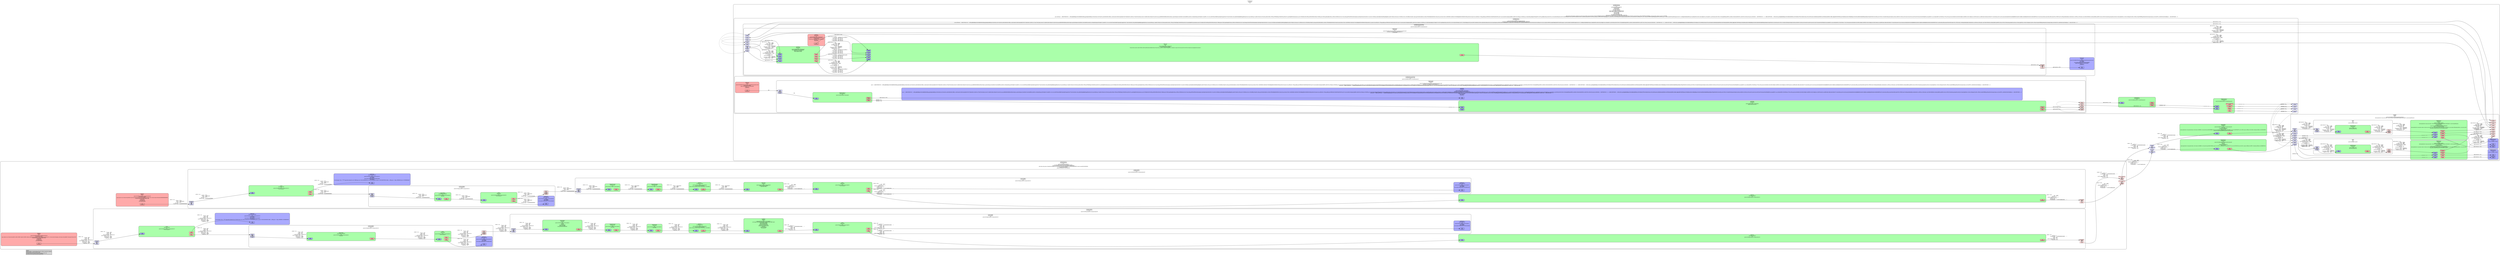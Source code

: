 digraph pipeline {
  rankdir=LR;
  fontname="sans";
  fontsize="10";
  labelloc=t;
  nodesep=.1;
  ranksep=.2;
  label="<GstPipeline>\npipeline0\n[>]";
  node [style="filled,rounded", shape=box, fontsize="9", fontname="sans", margin="0.0,0.0"];
  edge [labelfontsize="6", fontsize="9", fontname="monospace"];
  
  legend [
    pos="0,0!",
    margin="0.05,0.05",
    style="filled",
    label="Legend\lElement-States: [~] void-pending, [0] null, [-] ready, [=] paused, [>] playing\lPad-Activation: [-] none, [>] push, [<] pull\lPad-Flags: [b]locked, [f]lushing, [b]locking; upper-case is set\lPad-Task: [T] has started task, [t] has paused task\l",
  ];
  subgraph cluster_kmsplayerendpoint0_0x7fd2c400c110 {
    fontname="Bitstream Vera Sans";
    fontsize="8";
    style="filled,rounded";
    color=black;
    label="KmsPlayerEndpoint\nkmsplayerendpoint0\n[>]\nparent=(GstPipeline) pipeline0\nuri=\"http://files.openvidu.io/video/format/sintel.webm\"\nstate=((KmsUriEndpointState) KMS_URI_ENDPOINT_STATE_PAUSE)\nvideo-data=video_data, isSeekable=(boolean)true, seekableInit=(gint64)0, seekableEnd=(gint64)52250000000, duration=(gint64)52250000000;\nposition=30751555000\npipeline=(GstPipeline) internalpipeline";
    subgraph cluster_kmsplayerendpoint0_0x7fd2c400c110_src {
      label="";
      style="invis";
      _proxypad26_0x7fd290013340 [color=black, fillcolor="#ffdddd", label="proxypad26\n[>][bfb]", height="0.2", style="filled,dotted"];
    _proxypad26_0x7fd290013340 -> kmsplayerendpoint0_0x7fd2c400c110_video_src_default_0_0x7fd290010a20 [style=dashed, minlen=0]
      kmsplayerendpoint0_0x7fd2c400c110_video_src_default_0_0x7fd290010a20 [color=black, fillcolor="#ffdddd", label="video_src_default_0\n[>][bfb]", height="0.2", style="filled,dotted"];
      _proxypad30_0x7fd2580221f0 [color=black, fillcolor="#ffdddd", label="proxypad30\n[>][bfb]", height="0.2", style="filled,dotted"];
    _proxypad30_0x7fd2580221f0 -> kmsplayerendpoint0_0x7fd2c400c110_audio_src_default_0_0x7fd2900113e0 [style=dashed, minlen=0]
      kmsplayerendpoint0_0x7fd2c400c110_audio_src_default_0_0x7fd2900113e0 [color=black, fillcolor="#ffdddd", label="audio_src_default_0\n[>][bfb]", height="0.2", style="filled,dotted"];
    }

    fillcolor="#ffffff";
    subgraph cluster_appsrc1_0x7fd258024830 {
      fontname="Bitstream Vera Sans";
      fontsize="8";
      style="filled,rounded";
      color=black;
      label="GstAppSrc\nappsrc1\n[>]\nparent=(KmsPlayerEndpoint) kmsplayerendpoint0\ndo-timestamp=TRUE\ncaps=audio/x-raw, format=(string)F32LE, layout=(string)interleaved, rate=(int)48000, channels=(int)2, channel-mask=(bitmask)0x0000000000000003\nformat=((GstFormat) GST_FORMAT_TIME)\nis-live=TRUE\nmin-latency=0\nmax-latency=0\nemit-signals=FALSE";
      subgraph cluster_appsrc1_0x7fd258024830_src {
        label="";
        style="invis";
        appsrc1_0x7fd258024830_src_0x7fd260027900 [color=black, fillcolor="#ffaaaa", label="src\n[>][bfb][T]", height="0.2", style="filled,solid"];
      }

      fillcolor="#ffaaaa";
    }

    appsrc1_0x7fd258024830_src_0x7fd260027900 -> kmsagnosticbin2_1_0x7fd258014360_sink_0x7fd290011170 [label="audio/x-raw\l              format: F32LE\l              layout: interleaved\l                rate: 48000\l            channels: 2\l        channel-mask: 0x0000000000000003\l"]
    subgraph cluster_kmsagnosticbin2_1_0x7fd258014360 {
      fontname="Bitstream Vera Sans";
      fontsize="8";
      style="filled,rounded";
      color=black;
      label="KmsAgnosticBin2\nkmsagnosticbin2-1\n[>]\nparent=(KmsPlayerEndpoint) kmsplayerendpoint0";
      subgraph cluster_kmsagnosticbin2_1_0x7fd258014360_sink {
        label="";
        style="invis";
        _proxypad29_0x7fd290013c80 [color=black, fillcolor="#ddddff", label="proxypad29\n[>][bfb]", height="0.2", style="filled,solid"];
      kmsagnosticbin2_1_0x7fd258014360_sink_0x7fd290011170 -> _proxypad29_0x7fd290013c80 [style=dashed, minlen=0]
        kmsagnosticbin2_1_0x7fd258014360_sink_0x7fd290011170 [color=black, fillcolor="#ddddff", label="sink\n[>][bfb]", height="0.2", style="filled,solid"];
      }

      subgraph cluster_kmsagnosticbin2_1_0x7fd258014360_src {
        label="";
        style="invis";
        _proxypad31_0x7fd258022440 [color=black, fillcolor="#ffdddd", label="proxypad31\n[>][bfb]", height="0.2", style="filled,dashed"];
      _proxypad31_0x7fd258022440 -> kmsagnosticbin2_1_0x7fd258014360_src_0_0x7fd290011650 [style=dashed, minlen=0]
        kmsagnosticbin2_1_0x7fd258014360_src_0_0x7fd290011650 [color=black, fillcolor="#ffdddd", label="src_0\n[>][bfb]", height="0.2", style="filled,dashed"];
      }

      kmsagnosticbin2_1_0x7fd258014360_sink_0x7fd290011170 -> kmsagnosticbin2_1_0x7fd258014360_src_0_0x7fd290011650 [style="invis"];
      fillcolor="#ffffff";
      subgraph cluster_agnosticbin_queue1_0x7fd2d80bb030 {
        fontname="Bitstream Vera Sans";
        fontsize="8";
        style="filled,rounded";
        color=black;
        label="GstQueue\nagnosticbin_queue1\n[>]\nparent=(KmsAgnosticBin2) kmsagnosticbin2-1";
        subgraph cluster_agnosticbin_queue1_0x7fd2d80bb030_sink {
          label="";
          style="invis";
          agnosticbin_queue1_0x7fd2d80bb030_sink_0x7fd24803c070 [color=black, fillcolor="#aaaaff", label="sink\n[>][bfb]", height="0.2", style="filled,solid"];
        }

        subgraph cluster_agnosticbin_queue1_0x7fd2d80bb030_src {
          label="";
          style="invis";
          agnosticbin_queue1_0x7fd2d80bb030_src_0x7fd24803c2b0 [color=black, fillcolor="#ffaaaa", label="src\n[>][bfb][T]", height="0.2", style="filled,solid"];
        }

        agnosticbin_queue1_0x7fd2d80bb030_sink_0x7fd24803c070 -> agnosticbin_queue1_0x7fd2d80bb030_src_0x7fd24803c2b0 [style="invis"];
        fillcolor="#aaffaa";
      }

      agnosticbin_queue1_0x7fd2d80bb030_src_0x7fd24803c2b0 -> _proxypad31_0x7fd258022440 [label="audio/x-opus\l                rate: 48000\l            channels: 2\l  channel-mapping-family: 0\l        stream-count: 1\l       coupled-count: 1\l        streamheader: < 4f7075734865616401... >\l"]
      subgraph cluster_kmsenctreebin0_0x7fd2c0009090 {
        fontname="Bitstream Vera Sans";
        fontsize="8";
        style="filled,rounded";
        color=black;
        label="KmsEncTreeBin\nkmsenctreebin0\n[>]\nparent=(KmsAgnosticBin2) kmsagnosticbin2-1";
        subgraph cluster_kmsenctreebin0_0x7fd2c0009090_sink {
          label="";
          style="invis";
          _proxypad34_0x7fd24804c3c0 [color=black, fillcolor="#ddddff", label="proxypad34\n[>][bfb]", height="0.2", style="filled,solid"];
        kmsenctreebin0_0x7fd2c0009090_ghost2_0x7fd290011da0 -> _proxypad34_0x7fd24804c3c0 [style=dashed, minlen=0]
          kmsenctreebin0_0x7fd2c0009090_ghost2_0x7fd290011da0 [color=black, fillcolor="#ddddff", label="ghost2\n[>][bfb]", height="0.2", style="filled,solid"];
        }

        fillcolor="#ffffff";
        subgraph cluster_opusenc0_0x7fd248025110 {
          fontname="Bitstream Vera Sans";
          fontsize="8";
          style="filled,rounded";
          color=black;
          label="GstOpusEnc\nopusenc0\n[>]\nparent=(KmsEncTreeBin) kmsenctreebin0\nperfect-timestamp=TRUE\ninband-fec=TRUE";
          subgraph cluster_opusenc0_0x7fd248025110_sink {
            label="";
            style="invis";
            opusenc0_0x7fd248025110_sink_0x7fd248008df0 [color=black, fillcolor="#aaaaff", label="sink\n[>][bfb]", height="0.2", style="filled,solid"];
          }

          subgraph cluster_opusenc0_0x7fd248025110_src {
            label="";
            style="invis";
            opusenc0_0x7fd248025110_src_0x7fd248009030 [color=black, fillcolor="#ffaaaa", label="src\n[>][bfb]", height="0.2", style="filled,solid"];
          }

          opusenc0_0x7fd248025110_sink_0x7fd248008df0 -> opusenc0_0x7fd248025110_src_0x7fd248009030 [style="invis"];
          fillcolor="#aaffaa";
        }

        opusenc0_0x7fd248025110_src_0x7fd248009030 -> treebin_tee3_0x7fd258016350_sink_0x7fd248008970 [label="audio/x-opus\l                rate: 48000\l            channels: 2\l  channel-mapping-family: 0\l        stream-count: 1\l       coupled-count: 1\l        streamheader: < 4f7075734865616401... >\l"]
        subgraph cluster_enctreebin_queue0_0x7fd2d80bad40 {
          fontname="Bitstream Vera Sans";
          fontsize="8";
          style="filled,rounded";
          color=black;
          label="GstQueue\nenctreebin_queue0\n[>]\nparent=(KmsEncTreeBin) kmsenctreebin0\nmax-size-time=600000000\nleaky=((GstQueueLeaky) Leaky on downstream (old buffers))";
          subgraph cluster_enctreebin_queue0_0x7fd2d80bad40_sink {
            label="";
            style="invis";
            enctreebin_queue0_0x7fd2d80bad40_sink_0x7fd248009b70 [color=black, fillcolor="#aaaaff", label="sink\n[>][bfb]", height="0.2", style="filled,solid"];
          }

          subgraph cluster_enctreebin_queue0_0x7fd2d80bad40_src {
            label="";
            style="invis";
            enctreebin_queue0_0x7fd2d80bad40_src_0x7fd248009db0 [color=black, fillcolor="#ffaaaa", label="src\n[>][bfb][T]", height="0.2", style="filled,solid"];
          }

          enctreebin_queue0_0x7fd2d80bad40_sink_0x7fd248009b70 -> enctreebin_queue0_0x7fd2d80bad40_src_0x7fd248009db0 [style="invis"];
          fillcolor="#aaffaa";
        }

        enctreebin_queue0_0x7fd2d80bad40_src_0x7fd248009db0 -> opusenc0_0x7fd248025110_sink_0x7fd248008df0 [label="audio/x-raw\l              layout: interleaved\l                rate: 48000\l              format: S16LE\l            channels: 2\l        channel-mask: 0x0000000000000003\l"]
        subgraph cluster_audioresample0_0x7fd2480380f0 {
          fontname="Bitstream Vera Sans";
          fontsize="8";
          style="filled,rounded";
          color=black;
          label="GstAudioResample\naudioresample0\n[>]\nparent=(KmsEncTreeBin) kmsenctreebin0";
          subgraph cluster_audioresample0_0x7fd2480380f0_sink {
            label="";
            style="invis";
            audioresample0_0x7fd2480380f0_sink_0x7fd2480096f0 [color=black, fillcolor="#aaaaff", label="sink\n[>][bfb]", height="0.2", style="filled,solid"];
          }

          subgraph cluster_audioresample0_0x7fd2480380f0_src {
            label="";
            style="invis";
            audioresample0_0x7fd2480380f0_src_0x7fd248009930 [color=black, fillcolor="#ffaaaa", label="src\n[>][bfb]", height="0.2", style="filled,solid"];
          }

          audioresample0_0x7fd2480380f0_sink_0x7fd2480096f0 -> audioresample0_0x7fd2480380f0_src_0x7fd248009930 [style="invis"];
          fillcolor="#aaffaa";
        }

        audioresample0_0x7fd2480380f0_src_0x7fd248009930 -> enctreebin_queue0_0x7fd2d80bad40_sink_0x7fd248009b70 [label="audio/x-raw\l              layout: interleaved\l                rate: 48000\l              format: S16LE\l            channels: 2\l        channel-mask: 0x0000000000000003\l"]
        subgraph cluster_audioconvert0_0x7fd24802ab90 {
          fontname="Bitstream Vera Sans";
          fontsize="8";
          style="filled,rounded";
          color=black;
          label="GstAudioConvert\naudioconvert0\n[>]\nparent=(KmsEncTreeBin) kmsenctreebin0";
          subgraph cluster_audioconvert0_0x7fd24802ab90_sink {
            label="";
            style="invis";
            audioconvert0_0x7fd24802ab90_sink_0x7fd248009270 [color=black, fillcolor="#aaaaff", label="sink\n[>][bfb]", height="0.2", style="filled,solid"];
          }

          subgraph cluster_audioconvert0_0x7fd24802ab90_src {
            label="";
            style="invis";
            audioconvert0_0x7fd24802ab90_src_0x7fd2480094b0 [color=black, fillcolor="#ffaaaa", label="src\n[>][bfb]", height="0.2", style="filled,solid"];
          }

          audioconvert0_0x7fd24802ab90_sink_0x7fd248009270 -> audioconvert0_0x7fd24802ab90_src_0x7fd2480094b0 [style="invis"];
          fillcolor="#aaffaa";
        }

        _proxypad34_0x7fd24804c3c0 -> audioconvert0_0x7fd24802ab90_sink_0x7fd248009270 [label="audio/x-raw\l              format: F32LE\l              layout: interleaved\l                rate: 48000\l            channels: 2\l        channel-mask: 0x0000000000000003\l"]
        audioconvert0_0x7fd24802ab90_src_0x7fd2480094b0 -> audioresample0_0x7fd2480380f0_sink_0x7fd2480096f0 [label="audio/x-raw\l              layout: interleaved\l                rate: 48000\l              format: S16LE\l            channels: 2\l        channel-mask: 0x0000000000000003\l"]
        subgraph cluster_treebin_fakesink3_0x7fd24800f770 {
          fontname="Bitstream Vera Sans";
          fontsize="8";
          style="filled,rounded";
          color=black;
          label="GstFakeSink\ntreebin_fakesink3\n[>]\nparent=(KmsEncTreeBin) kmsenctreebin0\nsync=FALSE\nasync=FALSE\nlast-sample=((GstSample*) 0x7fd290015310)";
          subgraph cluster_treebin_fakesink3_0x7fd24800f770_sink {
            label="";
            style="invis";
            treebin_fakesink3_0x7fd24800f770_sink_0x7fd248008bb0 [color=black, fillcolor="#aaaaff", label="sink\n[>][bfb]", height="0.2", style="filled,solid"];
          }

          fillcolor="#aaaaff";
        }

        subgraph cluster_treebin_tee3_0x7fd258016350 {
          fontname="Bitstream Vera Sans";
          fontsize="8";
          style="filled,rounded";
          color=black;
          label="GstTee\ntreebin_tee3\n[>]\nparent=(KmsEncTreeBin) kmsenctreebin0\nnum-src-pads=2";
          subgraph cluster_treebin_tee3_0x7fd258016350_sink {
            label="";
            style="invis";
            treebin_tee3_0x7fd258016350_sink_0x7fd248008970 [color=black, fillcolor="#aaaaff", label="sink\n[>][bfb]", height="0.2", style="filled,solid"];
          }

          subgraph cluster_treebin_tee3_0x7fd258016350_src {
            label="";
            style="invis";
            treebin_tee3_0x7fd258016350_src_0_0x7fd258023210 [color=black, fillcolor="#ffaaaa", label="src_0\n[>][bfb]", height="0.2", style="filled,dashed"];
            treebin_tee3_0x7fd258016350_src_1_0x7fd24804c600 [color=black, fillcolor="#ffaaaa", label="src_1\n[>][bfb]", height="0.2", style="filled,dashed"];
          }

          treebin_tee3_0x7fd258016350_sink_0x7fd248008970 -> treebin_tee3_0x7fd258016350_src_0_0x7fd258023210 [style="invis"];
          fillcolor="#aaffaa";
        }

        treebin_tee3_0x7fd258016350_src_0_0x7fd258023210 -> treebin_fakesink3_0x7fd24800f770_sink_0x7fd248008bb0 [label="audio/x-opus\l                rate: 48000\l            channels: 2\l  channel-mapping-family: 0\l        stream-count: 1\l       coupled-count: 1\l        streamheader: < 4f7075734865616401... >\l"]
        treebin_tee3_0x7fd258016350_src_1_0x7fd24804c600 -> agnosticbin_queue1_0x7fd2d80bb030_sink_0x7fd24803c070 [label="audio/x-opus\l                rate: 48000\l            channels: 2\l  channel-mapping-family: 0\l        stream-count: 1\l       coupled-count: 1\l        streamheader: < 4f7075734865616401... >\l"]
      }

      subgraph cluster_kmsparsetreebin0_0x7fd248006080 {
        fontname="Bitstream Vera Sans";
        fontsize="8";
        style="filled,rounded";
        color=black;
        label="KmsParseTreeBin\nkmsparsetreebin0\n[>]\nparent=(KmsAgnosticBin2) kmsagnosticbin2-1";
        subgraph cluster_kmsparsetreebin0_0x7fd248006080_sink {
          label="";
          style="invis";
          _proxypad32_0x7fd258022fd0 [color=black, fillcolor="#ddddff", label="proxypad32\n[>][bfb]", height="0.2", style="filled,solid"];
        kmsparsetreebin0_0x7fd248006080_ghost0_0x7fd2900118c0 -> _proxypad32_0x7fd258022fd0 [style=dashed, minlen=0]
          kmsparsetreebin0_0x7fd248006080_ghost0_0x7fd2900118c0 [color=black, fillcolor="#ddddff", label="ghost0\n[>][bfb]", height="0.2", style="filled,solid"];
        }

        subgraph cluster_kmsparsetreebin0_0x7fd248006080_src {
          label="";
          style="invis";
          _proxypad33_0x7fd24804c170 [color=black, fillcolor="#ffdddd", label="proxypad33\n[>][bfb]", height="0.2", style="filled,solid"];
        _proxypad33_0x7fd24804c170 -> kmsparsetreebin0_0x7fd248006080_ghost1_0x7fd290011b30 [style=dashed, minlen=0]
          kmsparsetreebin0_0x7fd248006080_ghost1_0x7fd290011b30 [color=black, fillcolor="#ffdddd", label="ghost1\n[>][bfb]", height="0.2", style="filled,solid"];
        }

        kmsparsetreebin0_0x7fd248006080_ghost0_0x7fd2900118c0 -> kmsparsetreebin0_0x7fd248006080_ghost1_0x7fd290011b30 [style="invis"];
        fillcolor="#ffffff";
        subgraph cluster_parsetreebin_capsfilter1_0x7fd2d8067a50 {
          fontname="Bitstream Vera Sans";
          fontsize="8";
          style="filled,rounded";
          color=black;
          label="GstCapsFilter\nparsetreebin_capsfilter1\n[>]\nparent=(KmsParseTreeBin) kmsparsetreebin0\ncaps=ANY";
          subgraph cluster_parsetreebin_capsfilter1_0x7fd2d8067a50_sink {
            label="";
            style="invis";
            parsetreebin_capsfilter1_0x7fd2d8067a50_sink_0x7fd2480084f0 [color=black, fillcolor="#aaaaff", label="sink\n[>][bfb]", height="0.2", style="filled,solid"];
          }

          subgraph cluster_parsetreebin_capsfilter1_0x7fd2d8067a50_src {
            label="";
            style="invis";
            parsetreebin_capsfilter1_0x7fd2d8067a50_src_0x7fd248008730 [color=black, fillcolor="#ffaaaa", label="src\n[>][bfb]", height="0.2", style="filled,solid"];
          }

          parsetreebin_capsfilter1_0x7fd2d8067a50_sink_0x7fd2480084f0 -> parsetreebin_capsfilter1_0x7fd2d8067a50_src_0x7fd248008730 [style="invis"];
          fillcolor="#aaffaa";
        }

        _proxypad32_0x7fd258022fd0 -> parsetreebin_capsfilter1_0x7fd2d8067a50_sink_0x7fd2480084f0 [label="audio/x-raw\l              format: F32LE\l              layout: interleaved\l                rate: 48000\l            channels: 2\l        channel-mask: 0x0000000000000003\l"]
        parsetreebin_capsfilter1_0x7fd2d8067a50_src_0x7fd248008730 -> treebin_tee2_0x7fd2580161f0_sink_0x7fd248008070 [label="audio/x-raw\l              format: F32LE\l              layout: interleaved\l                rate: 48000\l            channels: 2\l        channel-mask: 0x0000000000000003\l"]
        subgraph cluster_treebin_fakesink2_0x7fd2480073b0 {
          fontname="Bitstream Vera Sans";
          fontsize="8";
          style="filled,rounded";
          color=black;
          label="GstFakeSink\ntreebin_fakesink2\n[>]\nparent=(KmsParseTreeBin) kmsparsetreebin0\nsync=FALSE\nasync=FALSE\nlast-sample=((GstSample*) 0x7fd22c030e60)";
          subgraph cluster_treebin_fakesink2_0x7fd2480073b0_sink {
            label="";
            style="invis";
            treebin_fakesink2_0x7fd2480073b0_sink_0x7fd2480082b0 [color=black, fillcolor="#aaaaff", label="sink\n[>][bfb]", height="0.2", style="filled,solid"];
          }

          fillcolor="#aaaaff";
        }

        subgraph cluster_treebin_tee2_0x7fd2580161f0 {
          fontname="Bitstream Vera Sans";
          fontsize="8";
          style="filled,rounded";
          color=black;
          label="GstTee\ntreebin_tee2\n[>]\nparent=(KmsParseTreeBin) kmsparsetreebin0\nnum-src-pads=2";
          subgraph cluster_treebin_tee2_0x7fd2580161f0_sink {
            label="";
            style="invis";
            treebin_tee2_0x7fd2580161f0_sink_0x7fd248008070 [color=black, fillcolor="#aaaaff", label="sink\n[>][bfb]", height="0.2", style="filled,solid"];
          }

          subgraph cluster_treebin_tee2_0x7fd2580161f0_src {
            label="";
            style="invis";
            treebin_tee2_0x7fd2580161f0_src_0_0x7fd258022b20 [color=black, fillcolor="#ffaaaa", label="src_0\n[>][bfb]", height="0.2", style="filled,dashed"];
            treebin_tee2_0x7fd2580161f0_src_1_0x7fd258023da0 [color=black, fillcolor="#ffaaaa", label="src_1\n[>][bfb]", height="0.2", style="filled,dashed"];
          }

          treebin_tee2_0x7fd2580161f0_sink_0x7fd248008070 -> treebin_tee2_0x7fd2580161f0_src_0_0x7fd258022b20 [style="invis"];
          fillcolor="#aaffaa";
        }

        treebin_tee2_0x7fd2580161f0_src_0_0x7fd258022b20 -> treebin_fakesink2_0x7fd2480073b0_sink_0x7fd2480082b0 [label="audio/x-raw\l              format: F32LE\l              layout: interleaved\l                rate: 48000\l            channels: 2\l        channel-mask: 0x0000000000000003\l"]
        treebin_tee2_0x7fd2580161f0_src_1_0x7fd258023da0 -> _proxypad33_0x7fd24804c170 [label="audio/x-raw\l              format: F32LE\l              layout: interleaved\l                rate: 48000\l            channels: 2\l        channel-mask: 0x0000000000000003\l"]
      }

      kmsparsetreebin0_0x7fd248006080_ghost1_0x7fd290011b30 -> kmsenctreebin0_0x7fd2c0009090_ghost2_0x7fd290011da0 [label="audio/x-raw\l              format: F32LE\l              layout: interleaved\l                rate: 48000\l            channels: 2\l        channel-mask: 0x0000000000000003\l"]
      subgraph cluster_agnosticbin_fakesink1_0x7fd2580209c0 {
        fontname="Bitstream Vera Sans";
        fontsize="8";
        style="filled,rounded";
        color=black;
        label="GstFakeSink\nagnosticbin_fakesink1\n[>]\nparent=(KmsAgnosticBin2) kmsagnosticbin2-1\nsync=FALSE\nasync=FALSE\nlast-sample=((GstSample*) 0x7fd290015690)\nsilent=FALSE\nlast-message=\"chain   ******* (agnosticbin_fakesink1:sink) (2608 bytes, dts: 0:00:32.876632500, pts: 0:00:32.876632500, duration: 0:00:00.006778333, offset: -1, offset_end: -1, flags: 00000040 discont ) 0x7fd26003be50\"";
        subgraph cluster_agnosticbin_fakesink1_0x7fd2580209c0_sink {
          label="";
          style="invis";
          agnosticbin_fakesink1_0x7fd2580209c0_sink_0x7fd260027480 [color=black, fillcolor="#aaaaff", label="sink\n[>][bfb]", height="0.2", style="filled,solid"];
        }

        fillcolor="#aaaaff";
      }

      subgraph cluster_agnosticbin_tee1_0x7fd2dc02dcb0 {
        fontname="Bitstream Vera Sans";
        fontsize="8";
        style="filled,rounded";
        color=black;
        label="GstTee\nagnosticbin_tee1\n[>]\nparent=(KmsAgnosticBin2) kmsagnosticbin2-1\nnum-src-pads=2";
        subgraph cluster_agnosticbin_tee1_0x7fd2dc02dcb0_sink {
          label="";
          style="invis";
          agnosticbin_tee1_0x7fd2dc02dcb0_sink_0x7fd260027240 [color=black, fillcolor="#aaaaff", label="sink\n[>][bfb]", height="0.2", style="filled,solid"];
        }

        subgraph cluster_agnosticbin_tee1_0x7fd2dc02dcb0_src {
          label="";
          style="invis";
          agnosticbin_tee1_0x7fd2dc02dcb0_src_0_0x7fd290013a20 [color=black, fillcolor="#ffaaaa", label="src_0\n[>][bfb]", height="0.2", style="filled,dashed"];
          agnosticbin_tee1_0x7fd2dc02dcb0_src_1_0x7fd258022d70 [color=black, fillcolor="#ffaaaa", label="src_1\n[>][bfb]", height="0.2", style="filled,dashed"];
        }

        agnosticbin_tee1_0x7fd2dc02dcb0_sink_0x7fd260027240 -> agnosticbin_tee1_0x7fd2dc02dcb0_src_0_0x7fd290013a20 [style="invis"];
        fillcolor="#aaffaa";
      }

      _proxypad29_0x7fd290013c80 -> agnosticbin_tee1_0x7fd2dc02dcb0_sink_0x7fd260027240 [label="audio/x-raw\l              format: F32LE\l              layout: interleaved\l                rate: 48000\l            channels: 2\l        channel-mask: 0x0000000000000003\l"]
      agnosticbin_tee1_0x7fd2dc02dcb0_src_0_0x7fd290013a20 -> agnosticbin_fakesink1_0x7fd2580209c0_sink_0x7fd260027480 [label="audio/x-raw\l              format: F32LE\l              layout: interleaved\l                rate: 48000\l            channels: 2\l        channel-mask: 0x0000000000000003\l"]
      agnosticbin_tee1_0x7fd2dc02dcb0_src_1_0x7fd258022d70 -> kmsparsetreebin0_0x7fd248006080_ghost0_0x7fd2900118c0 [label="audio/x-raw\l              format: F32LE\l              layout: interleaved\l                rate: 48000\l            channels: 2\l        channel-mask: 0x0000000000000003\l"]
    }

    kmsagnosticbin2_1_0x7fd258014360_src_0_0x7fd290011650 -> _proxypad30_0x7fd2580221f0 [label="audio/x-opus\l                rate: 48000\l            channels: 2\l  channel-mapping-family: 0\l        stream-count: 1\l       coupled-count: 1\l        streamheader: < 4f7075734865616401... >\l"]
    subgraph cluster_appsrc0_0x7fd25801dbb0 {
      fontname="Bitstream Vera Sans";
      fontsize="8";
      style="filled,rounded";
      color=black;
      label="GstAppSrc\nappsrc0\n[>]\nparent=(KmsPlayerEndpoint) kmsplayerendpoint0\ndo-timestamp=TRUE\ncaps=video/x-raw, format=(string)I420, width=(int)854, height=(int)480, interlace-mode=(string)progressive, pixel-aspect-ratio=(fraction)1/1, chroma-site=(string)jpeg, colorimetry=(string)bt601, framerate=(fraction)23/1\nformat=((GstFormat) GST_FORMAT_TIME)\nis-live=TRUE\nmin-latency=0\nmax-latency=0\nemit-signals=FALSE";
      subgraph cluster_appsrc0_0x7fd25801dbb0_src {
        label="";
        style="invis";
        appsrc0_0x7fd25801dbb0_src_0x7fd260027000 [color=black, fillcolor="#ffaaaa", label="src\n[>][bfb][T]", height="0.2", style="filled,solid"];
      }

      fillcolor="#ffaaaa";
    }

    appsrc0_0x7fd25801dbb0_src_0x7fd260027000 -> kmsagnosticbin2_0_0x7fd258014150_sink_0x7fd2900107b0 [label="video/x-raw\l              format: I420\l               width: 854\l              height: 480\l      interlace-mode: progressive\l  pixel-aspect-ratio: 1/1\l         chroma-site: jpeg\l         colorimetry: bt601\l           framerate: 23/1\l"]
    subgraph cluster_kmsagnosticbin2_0_0x7fd258014150 {
      fontname="Bitstream Vera Sans";
      fontsize="8";
      style="filled,rounded";
      color=black;
      label="KmsAgnosticBin2\nkmsagnosticbin2-0\n[>]\nparent=(KmsPlayerEndpoint) kmsplayerendpoint0";
      subgraph cluster_kmsagnosticbin2_0_0x7fd258014150_sink {
        label="";
        style="invis";
        _proxypad25_0x7fd2900130f0 [color=black, fillcolor="#ddddff", label="proxypad25\n[>][bfb]", height="0.2", style="filled,solid"];
      kmsagnosticbin2_0_0x7fd258014150_sink_0x7fd2900107b0 -> _proxypad25_0x7fd2900130f0 [style=dashed, minlen=0]
        kmsagnosticbin2_0_0x7fd258014150_sink_0x7fd2900107b0 [color=black, fillcolor="#ddddff", label="sink\n[>][bfb]", height="0.2", style="filled,solid"];
      }

      subgraph cluster_kmsagnosticbin2_0_0x7fd258014150_src {
        label="";
        style="invis";
        _proxypad27_0x7fd290013590 [color=black, fillcolor="#ffdddd", label="proxypad27\n[>][bfb]", height="0.2", style="filled,dashed"];
      _proxypad27_0x7fd290013590 -> kmsagnosticbin2_0_0x7fd258014150_src_0_0x7fd290010c90 [style=dashed, minlen=0]
        kmsagnosticbin2_0_0x7fd258014150_src_0_0x7fd290010c90 [color=black, fillcolor="#ffdddd", label="src_0\n[>][bfb]", height="0.2", style="filled,dashed"];
      }

      kmsagnosticbin2_0_0x7fd258014150_sink_0x7fd2900107b0 -> kmsagnosticbin2_0_0x7fd258014150_src_0_0x7fd290010c90 [style="invis"];
      fillcolor="#ffffff";
      subgraph cluster_agnosticbin_queue3_0x7fd2d80bbbf0 {
        fontname="Bitstream Vera Sans";
        fontsize="8";
        style="filled,rounded";
        color=black;
        label="GstQueue\nagnosticbin_queue3\n[>]\nparent=(KmsAgnosticBin2) kmsagnosticbin2-0";
        subgraph cluster_agnosticbin_queue3_0x7fd2d80bbbf0_sink {
          label="";
          style="invis";
          agnosticbin_queue3_0x7fd2d80bbbf0_sink_0x7fd26801e970 [color=black, fillcolor="#aaaaff", label="sink\n[>][bfb]", height="0.2", style="filled,solid"];
        }

        subgraph cluster_agnosticbin_queue3_0x7fd2d80bbbf0_src {
          label="";
          style="invis";
          agnosticbin_queue3_0x7fd2d80bbbf0_src_0x7fd26801ebb0 [color=black, fillcolor="#ffaaaa", label="src\n[>][bfb][T]", height="0.2", style="filled,solid"];
        }

        agnosticbin_queue3_0x7fd2d80bbbf0_sink_0x7fd26801e970 -> agnosticbin_queue3_0x7fd2d80bbbf0_src_0x7fd26801ebb0 [style="invis"];
        fillcolor="#aaffaa";
      }

      agnosticbin_queue3_0x7fd2d80bbbf0_src_0x7fd26801ebb0 -> _proxypad27_0x7fd290013590 [label="video/x-vp8\l             profile: 0\l        streamheader: < 4f5650383001010003... >\l               width: 854\l              height: 480\l  pixel-aspect-ratio: 1/1\l           framerate: 23/1\l"]
      subgraph cluster_kmsenctreebin1_0x7fd2c0009890 {
        fontname="Bitstream Vera Sans";
        fontsize="8";
        style="filled,rounded";
        color=black;
        label="KmsEncTreeBin\nkmsenctreebin1\n[>]\nparent=(KmsAgnosticBin2) kmsagnosticbin2-0";
        subgraph cluster_kmsenctreebin1_0x7fd2c0009890_sink {
          label="";
          style="invis";
          _proxypad37_0x7fd24804cd00 [color=black, fillcolor="#ddddff", label="proxypad37\n[>][bfb]", height="0.2", style="filled,solid"];
        kmsenctreebin1_0x7fd2c0009890_ghost5_0x7fd2480107a0 -> _proxypad37_0x7fd24804cd00 [style=dashed, minlen=0]
          kmsenctreebin1_0x7fd2c0009890_ghost5_0x7fd2480107a0 [color=black, fillcolor="#ddddff", label="ghost5\n[>][bfb]", height="0.2", style="filled,solid"];
        }

        fillcolor="#ffffff";
        subgraph cluster_vp8enc0_0x7fd268010260 {
          fontname="Bitstream Vera Sans";
          fontsize="8";
          style="filled,rounded";
          color=black;
          label="GstVP8Enc\nvp8enc0\n[>]\nparent=(KmsEncTreeBin) kmsenctreebin1\nend-usage=((GstVPXEncEndUsage) Constant Bit Rate (CBR) mode)\ntarget-bitrate=500000\nresize-allowed=TRUE\nresize-up-threshold=60\nresize-down-threshold=30\ntwopass-vbr-maxsection=400\nthreads=1\ndeadline=200000\ncpu-used=16";
          subgraph cluster_vp8enc0_0x7fd268010260_sink {
            label="";
            style="invis";
            vp8enc0_0x7fd268010260_sink_0x7fd24803d270 [color=black, fillcolor="#aaaaff", label="sink\n[>][bfb]", height="0.2", style="filled,solid"];
          }

          subgraph cluster_vp8enc0_0x7fd268010260_src {
            label="";
            style="invis";
            vp8enc0_0x7fd268010260_src_0x7fd24803d4b0 [color=black, fillcolor="#ffaaaa", label="src\n[>][bfb]", height="0.2", style="filled,solid"];
          }

          vp8enc0_0x7fd268010260_sink_0x7fd24803d270 -> vp8enc0_0x7fd268010260_src_0x7fd24803d4b0 [style="invis"];
          fillcolor="#aaffaa";
        }

        vp8enc0_0x7fd268010260_src_0x7fd24803d4b0 -> treebin_tee5_0x7fd2580168d0_sink_0x7fd24803cdf0 [label="video/x-vp8\l             profile: 0\l        streamheader: < 4f5650383001010003... >\l               width: 854\l              height: 480\l  pixel-aspect-ratio: 1/1\l           framerate: 23/1\l"]
        subgraph cluster_enctreebin_queue2_0x7fd2d80bb900 {
          fontname="Bitstream Vera Sans";
          fontsize="8";
          style="filled,rounded";
          color=black;
          label="GstQueue\nenctreebin_queue2\n[>]\nparent=(KmsEncTreeBin) kmsenctreebin1\nmax-size-time=600000000\nleaky=((GstQueueLeaky) Leaky on downstream (old buffers))";
          subgraph cluster_enctreebin_queue2_0x7fd2d80bb900_sink {
            label="";
            style="invis";
            enctreebin_queue2_0x7fd2d80bb900_sink_0x7fd26801e4f0 [color=black, fillcolor="#aaaaff", label="sink\n[>][bfb]", height="0.2", style="filled,solid"];
          }

          subgraph cluster_enctreebin_queue2_0x7fd2d80bb900_src {
            label="";
            style="invis";
            enctreebin_queue2_0x7fd2d80bb900_src_0x7fd26801e730 [color=black, fillcolor="#ffaaaa", label="src\n[>][bfb][T]", height="0.2", style="filled,solid"];
          }

          enctreebin_queue2_0x7fd2d80bb900_sink_0x7fd26801e4f0 -> enctreebin_queue2_0x7fd2d80bb900_src_0x7fd26801e730 [style="invis"];
          fillcolor="#aaffaa";
        }

        enctreebin_queue2_0x7fd2d80bb900_src_0x7fd26801e730 -> vp8enc0_0x7fd268010260_sink_0x7fd24803d270 [label="video/x-raw\l              format: I420\l               width: 854\l              height: 480\l      interlace-mode: progressive\l  pixel-aspect-ratio: 1/1\l         chroma-site: jpeg\l         colorimetry: bt601\l           framerate: 23/1\l"]
        subgraph cluster_videoscale0_0x7fd26801d450 {
          fontname="Bitstream Vera Sans";
          fontsize="8";
          style="filled,rounded";
          color=black;
          label="GstVideoScale\nvideoscale0\n[>]\nparent=(KmsEncTreeBin) kmsenctreebin1\nqos=TRUE";
          subgraph cluster_videoscale0_0x7fd26801d450_sink {
            label="";
            style="invis";
            videoscale0_0x7fd26801d450_sink_0x7fd26801e070 [color=black, fillcolor="#aaaaff", label="sink\n[>][bfb]", height="0.2", style="filled,solid"];
          }

          subgraph cluster_videoscale0_0x7fd26801d450_src {
            label="";
            style="invis";
            videoscale0_0x7fd26801d450_src_0x7fd26801e2b0 [color=black, fillcolor="#ffaaaa", label="src\n[>][bfb]", height="0.2", style="filled,solid"];
          }

          videoscale0_0x7fd26801d450_sink_0x7fd26801e070 -> videoscale0_0x7fd26801d450_src_0x7fd26801e2b0 [style="invis"];
          fillcolor="#aaffaa";
        }

        videoscale0_0x7fd26801d450_src_0x7fd26801e2b0 -> enctreebin_queue2_0x7fd2d80bb900_sink_0x7fd26801e4f0 [label="video/x-raw\l              format: I420\l               width: 854\l              height: 480\l      interlace-mode: progressive\l  pixel-aspect-ratio: 1/1\l         chroma-site: jpeg\l         colorimetry: bt601\l           framerate: 23/1\l"]
        subgraph cluster_videoconvert0_0x7fd2680198d0 {
          fontname="Bitstream Vera Sans";
          fontsize="8";
          style="filled,rounded";
          color=black;
          label="GstVideoConvert\nvideoconvert0\n[>]\nparent=(KmsEncTreeBin) kmsenctreebin1\nqos=TRUE";
          subgraph cluster_videoconvert0_0x7fd2680198d0_sink {
            label="";
            style="invis";
            videoconvert0_0x7fd2680198d0_sink_0x7fd24803db70 [color=black, fillcolor="#aaaaff", label="sink\n[>][bfb]", height="0.2", style="filled,solid"];
          }

          subgraph cluster_videoconvert0_0x7fd2680198d0_src {
            label="";
            style="invis";
            videoconvert0_0x7fd2680198d0_src_0x7fd24803ddb0 [color=black, fillcolor="#ffaaaa", label="src\n[>][bfb]", height="0.2", style="filled,solid"];
          }

          videoconvert0_0x7fd2680198d0_sink_0x7fd24803db70 -> videoconvert0_0x7fd2680198d0_src_0x7fd24803ddb0 [style="invis"];
          fillcolor="#aaffaa";
        }

        videoconvert0_0x7fd2680198d0_src_0x7fd24803ddb0 -> videoscale0_0x7fd26801d450_sink_0x7fd26801e070 [label="video/x-raw\l              format: I420\l               width: 854\l              height: 480\l      interlace-mode: progressive\l  pixel-aspect-ratio: 1/1\l         chroma-site: jpeg\l         colorimetry: bt601\l           framerate: 23/1\l"]
        subgraph cluster_videorate0_0x7fd268011c10 {
          fontname="Bitstream Vera Sans";
          fontsize="8";
          style="filled,rounded";
          color=black;
          label="GstVideoRate\nvideorate0\n[>]\nparent=(KmsEncTreeBin) kmsenctreebin1\nin=740\nout=660\nskip-to-first=TRUE\ndrop-only=TRUE\naverage-period=200000000";
          subgraph cluster_videorate0_0x7fd268011c10_sink {
            label="";
            style="invis";
            videorate0_0x7fd268011c10_sink_0x7fd24803d6f0 [color=black, fillcolor="#aaaaff", label="sink\n[>][bfb]", height="0.2", style="filled,solid"];
          }

          subgraph cluster_videorate0_0x7fd268011c10_src {
            label="";
            style="invis";
            videorate0_0x7fd268011c10_src_0x7fd24803d930 [color=black, fillcolor="#ffaaaa", label="src\n[>][bfb]", height="0.2", style="filled,solid"];
          }

          videorate0_0x7fd268011c10_sink_0x7fd24803d6f0 -> videorate0_0x7fd268011c10_src_0x7fd24803d930 [style="invis"];
          fillcolor="#aaffaa";
        }

        _proxypad37_0x7fd24804cd00 -> videorate0_0x7fd268011c10_sink_0x7fd24803d6f0 [label="video/x-raw\l              format: I420\l               width: 854\l              height: 480\l      interlace-mode: progressive\l  pixel-aspect-ratio: 1/1\l         chroma-site: jpeg\l         colorimetry: bt601\l           framerate: 23/1\l"]
        videorate0_0x7fd268011c10_src_0x7fd24803d930 -> videoconvert0_0x7fd2680198d0_sink_0x7fd24803db70 [label="video/x-raw\l              format: I420\l               width: 854\l              height: 480\l      interlace-mode: progressive\l  pixel-aspect-ratio: 1/1\l         chroma-site: jpeg\l         colorimetry: bt601\l           framerate: 23/1\l"]
        subgraph cluster_treebin_fakesink5_0x7fd26800a700 {
          fontname="Bitstream Vera Sans";
          fontsize="8";
          style="filled,rounded";
          color=black;
          label="GstFakeSink\ntreebin_fakesink5\n[>]\nparent=(KmsEncTreeBin) kmsenctreebin1\nsync=FALSE\nasync=FALSE\nlast-sample=((GstSample*) 0x7fd22c03d2d0)";
          subgraph cluster_treebin_fakesink5_0x7fd26800a700_sink {
            label="";
            style="invis";
            treebin_fakesink5_0x7fd26800a700_sink_0x7fd24803d030 [color=black, fillcolor="#aaaaff", label="sink\n[>][bfb]", height="0.2", style="filled,solid"];
          }

          fillcolor="#aaaaff";
        }

        subgraph cluster_treebin_tee5_0x7fd2580168d0 {
          fontname="Bitstream Vera Sans";
          fontsize="8";
          style="filled,rounded";
          color=black;
          label="GstTee\ntreebin_tee5\n[>]\nparent=(KmsEncTreeBin) kmsenctreebin1\nnum-src-pads=2";
          subgraph cluster_treebin_tee5_0x7fd2580168d0_sink {
            label="";
            style="invis";
            treebin_tee5_0x7fd2580168d0_sink_0x7fd24803cdf0 [color=black, fillcolor="#aaaaff", label="sink\n[>][bfb]", height="0.2", style="filled,solid"];
          }

          subgraph cluster_treebin_tee5_0x7fd2580168d0_src {
            label="";
            style="invis";
            treebin_tee5_0x7fd2580168d0_src_0_0x7fd258023b50 [color=black, fillcolor="#ffaaaa", label="src_0\n[>][bfb]", height="0.2", style="filled,dashed"];
            treebin_tee5_0x7fd2580168d0_src_1_0x7fd24804cf40 [color=black, fillcolor="#ffaaaa", label="src_1\n[>][bfb]", height="0.2", style="filled,dashed"];
          }

          treebin_tee5_0x7fd2580168d0_sink_0x7fd24803cdf0 -> treebin_tee5_0x7fd2580168d0_src_0_0x7fd258023b50 [style="invis"];
          fillcolor="#aaffaa";
        }

        treebin_tee5_0x7fd2580168d0_src_0_0x7fd258023b50 -> treebin_fakesink5_0x7fd26800a700_sink_0x7fd24803d030 [label="video/x-vp8\l             profile: 0\l        streamheader: < 4f5650383001010003... >\l               width: 854\l              height: 480\l  pixel-aspect-ratio: 1/1\l           framerate: 23/1\l"]
        treebin_tee5_0x7fd2580168d0_src_1_0x7fd24804cf40 -> agnosticbin_queue3_0x7fd2d80bbbf0_sink_0x7fd26801e970 [label="video/x-vp8\l             profile: 0\l        streamheader: < 4f5650383001010003... >\l               width: 854\l              height: 480\l  pixel-aspect-ratio: 1/1\l           framerate: 23/1\l"]
      }

      subgraph cluster_kmsparsetreebin1_0x7fd248006840 {
        fontname="Bitstream Vera Sans";
        fontsize="8";
        style="filled,rounded";
        color=black;
        label="KmsParseTreeBin\nkmsparsetreebin1\n[>]\nparent=(KmsAgnosticBin2) kmsagnosticbin2-0";
        subgraph cluster_kmsparsetreebin1_0x7fd248006840_sink {
          label="";
          style="invis";
          _proxypad35_0x7fd258023910 [color=black, fillcolor="#ddddff", label="proxypad35\n[>][bfb]", height="0.2", style="filled,solid"];
        kmsparsetreebin1_0x7fd248006840_ghost3_0x7fd2480102c0 -> _proxypad35_0x7fd258023910 [style=dashed, minlen=0]
          kmsparsetreebin1_0x7fd248006840_ghost3_0x7fd2480102c0 [color=black, fillcolor="#ddddff", label="ghost3\n[>][bfb]", height="0.2", style="filled,solid"];
        }

        subgraph cluster_kmsparsetreebin1_0x7fd248006840_src {
          label="";
          style="invis";
          _proxypad36_0x7fd24804cab0 [color=black, fillcolor="#ffdddd", label="proxypad36\n[>][bfb]", height="0.2", style="filled,solid"];
        _proxypad36_0x7fd24804cab0 -> kmsparsetreebin1_0x7fd248006840_ghost4_0x7fd248010530 [style=dashed, minlen=0]
          kmsparsetreebin1_0x7fd248006840_ghost4_0x7fd248010530 [color=black, fillcolor="#ffdddd", label="ghost4\n[>][bfb]", height="0.2", style="filled,solid"];
        }

        kmsparsetreebin1_0x7fd248006840_ghost3_0x7fd2480102c0 -> kmsparsetreebin1_0x7fd248006840_ghost4_0x7fd248010530 [style="invis"];
        fillcolor="#ffffff";
        subgraph cluster_parsetreebin_capsfilter2_0x7fd24800cb00 {
          fontname="Bitstream Vera Sans";
          fontsize="8";
          style="filled,rounded";
          color=black;
          label="GstCapsFilter\nparsetreebin_capsfilter2\n[>]\nparent=(KmsParseTreeBin) kmsparsetreebin1\ncaps=ANY";
          subgraph cluster_parsetreebin_capsfilter2_0x7fd24800cb00_sink {
            label="";
            style="invis";
            parsetreebin_capsfilter2_0x7fd24800cb00_sink_0x7fd24803c970 [color=black, fillcolor="#aaaaff", label="sink\n[>][bfb]", height="0.2", style="filled,solid"];
          }

          subgraph cluster_parsetreebin_capsfilter2_0x7fd24800cb00_src {
            label="";
            style="invis";
            parsetreebin_capsfilter2_0x7fd24800cb00_src_0x7fd24803cbb0 [color=black, fillcolor="#ffaaaa", label="src\n[>][bfb]", height="0.2", style="filled,solid"];
          }

          parsetreebin_capsfilter2_0x7fd24800cb00_sink_0x7fd24803c970 -> parsetreebin_capsfilter2_0x7fd24800cb00_src_0x7fd24803cbb0 [style="invis"];
          fillcolor="#aaffaa";
        }

        _proxypad35_0x7fd258023910 -> parsetreebin_capsfilter2_0x7fd24800cb00_sink_0x7fd24803c970 [label="video/x-raw\l              format: I420\l               width: 854\l              height: 480\l      interlace-mode: progressive\l  pixel-aspect-ratio: 1/1\l         chroma-site: jpeg\l         colorimetry: bt601\l           framerate: 23/1\l"]
        parsetreebin_capsfilter2_0x7fd24800cb00_src_0x7fd24803cbb0 -> treebin_tee4_0x7fd258016770_sink_0x7fd24803c4f0 [label="video/x-raw\l              format: I420\l               width: 854\l              height: 480\l      interlace-mode: progressive\l  pixel-aspect-ratio: 1/1\l         chroma-site: jpeg\l         colorimetry: bt601\l           framerate: 23/1\l"]
        subgraph cluster_treebin_fakesink4_0x7fd268007610 {
          fontname="Bitstream Vera Sans";
          fontsize="8";
          style="filled,rounded";
          color=black;
          label="GstFakeSink\ntreebin_fakesink4\n[>]\nparent=(KmsParseTreeBin) kmsparsetreebin1\nsync=FALSE\nasync=FALSE\nlast-sample=((GstSample*) 0x7fd2900153f0)";
          subgraph cluster_treebin_fakesink4_0x7fd268007610_sink {
            label="";
            style="invis";
            treebin_fakesink4_0x7fd268007610_sink_0x7fd24803c730 [color=black, fillcolor="#aaaaff", label="sink\n[>][bfb]", height="0.2", style="filled,solid"];
          }

          fillcolor="#aaaaff";
        }

        subgraph cluster_treebin_tee4_0x7fd258016770 {
          fontname="Bitstream Vera Sans";
          fontsize="8";
          style="filled,rounded";
          color=black;
          label="GstTee\ntreebin_tee4\n[>]\nparent=(KmsParseTreeBin) kmsparsetreebin1\nnum-src-pads=2";
          subgraph cluster_treebin_tee4_0x7fd258016770_sink {
            label="";
            style="invis";
            treebin_tee4_0x7fd258016770_sink_0x7fd24803c4f0 [color=black, fillcolor="#aaaaff", label="sink\n[>][bfb]", height="0.2", style="filled,solid"];
          }

          subgraph cluster_treebin_tee4_0x7fd258016770_src {
            label="";
            style="invis";
            treebin_tee4_0x7fd258016770_src_0_0x7fd258023460 [color=black, fillcolor="#ffaaaa", label="src_0\n[>][bfb]", height="0.2", style="filled,dashed"];
            treebin_tee4_0x7fd258016770_src_1_0x7fd24804c850 [color=black, fillcolor="#ffaaaa", label="src_1\n[>][bfb]", height="0.2", style="filled,dashed"];
          }

          treebin_tee4_0x7fd258016770_sink_0x7fd24803c4f0 -> treebin_tee4_0x7fd258016770_src_0_0x7fd258023460 [style="invis"];
          fillcolor="#aaffaa";
        }

        treebin_tee4_0x7fd258016770_src_0_0x7fd258023460 -> treebin_fakesink4_0x7fd268007610_sink_0x7fd24803c730 [label="video/x-raw\l              format: I420\l               width: 854\l              height: 480\l      interlace-mode: progressive\l  pixel-aspect-ratio: 1/1\l         chroma-site: jpeg\l         colorimetry: bt601\l           framerate: 23/1\l"]
        treebin_tee4_0x7fd258016770_src_1_0x7fd24804c850 -> _proxypad36_0x7fd24804cab0 [label="video/x-raw\l              format: I420\l               width: 854\l              height: 480\l      interlace-mode: progressive\l  pixel-aspect-ratio: 1/1\l         chroma-site: jpeg\l         colorimetry: bt601\l           framerate: 23/1\l"]
      }

      kmsparsetreebin1_0x7fd248006840_ghost4_0x7fd248010530 -> kmsenctreebin1_0x7fd2c0009890_ghost5_0x7fd2480107a0 [label="video/x-raw\l              format: I420\l               width: 854\l              height: 480\l      interlace-mode: progressive\l  pixel-aspect-ratio: 1/1\l         chroma-site: jpeg\l         colorimetry: bt601\l           framerate: 23/1\l"]
      subgraph cluster_agnosticbin_fakesink0_0x7fd258018210 {
        fontname="Bitstream Vera Sans";
        fontsize="8";
        style="filled,rounded";
        color=black;
        label="GstFakeSink\nagnosticbin_fakesink0\n[>]\nparent=(KmsAgnosticBin2) kmsagnosticbin2-0\nsync=FALSE\nasync=FALSE\nlast-sample=((GstSample*) 0x7fd22c03d490)\nsilent=FALSE\nlast-message=\"chain   ******* (agnosticbin_fakesink0:sink) (616320 bytes, dts: 0:00:32.876632500, pts: 0:00:32.876632500, duration: 0:00:00.041923260, offset: -1, offset_end: -1, flags: 00000000 ) 0x7fd260034010\"";
        subgraph cluster_agnosticbin_fakesink0_0x7fd258018210_sink {
          label="";
          style="invis";
          agnosticbin_fakesink0_0x7fd258018210_sink_0x7fd260026b80 [color=black, fillcolor="#aaaaff", label="sink\n[>][bfb]", height="0.2", style="filled,solid"];
        }

        fillcolor="#aaaaff";
      }

      subgraph cluster_agnosticbin_tee0_0x7fd2dc02db50 {
        fontname="Bitstream Vera Sans";
        fontsize="8";
        style="filled,rounded";
        color=black;
        label="GstTee\nagnosticbin_tee0\n[>]\nparent=(KmsAgnosticBin2) kmsagnosticbin2-0\nnum-src-pads=2";
        subgraph cluster_agnosticbin_tee0_0x7fd2dc02db50_sink {
          label="";
          style="invis";
          agnosticbin_tee0_0x7fd2dc02db50_sink_0x7fd260026940 [color=black, fillcolor="#aaaaff", label="sink\n[>][bfb]", height="0.2", style="filled,solid"];
        }

        subgraph cluster_agnosticbin_tee0_0x7fd2dc02db50_src {
          label="";
          style="invis";
          agnosticbin_tee0_0x7fd2dc02db50_src_0_0x7fd290012e90 [color=black, fillcolor="#ffaaaa", label="src_0\n[>][bfb]", height="0.2", style="filled,dashed"];
          agnosticbin_tee0_0x7fd2dc02db50_src_1_0x7fd2580236b0 [color=black, fillcolor="#ffaaaa", label="src_1\n[>][bfb]", height="0.2", style="filled,dashed"];
        }

        agnosticbin_tee0_0x7fd2dc02db50_sink_0x7fd260026940 -> agnosticbin_tee0_0x7fd2dc02db50_src_0_0x7fd290012e90 [style="invis"];
        fillcolor="#aaffaa";
      }

      _proxypad25_0x7fd2900130f0 -> agnosticbin_tee0_0x7fd2dc02db50_sink_0x7fd260026940 [label="video/x-raw\l              format: I420\l               width: 854\l              height: 480\l      interlace-mode: progressive\l  pixel-aspect-ratio: 1/1\l         chroma-site: jpeg\l         colorimetry: bt601\l           framerate: 23/1\l"]
      agnosticbin_tee0_0x7fd2dc02db50_src_0_0x7fd290012e90 -> agnosticbin_fakesink0_0x7fd258018210_sink_0x7fd260026b80 [label="video/x-raw\l              format: I420\l               width: 854\l              height: 480\l      interlace-mode: progressive\l  pixel-aspect-ratio: 1/1\l         chroma-site: jpeg\l         colorimetry: bt601\l           framerate: 23/1\l"]
      agnosticbin_tee0_0x7fd2dc02db50_src_1_0x7fd2580236b0 -> kmsparsetreebin1_0x7fd248006840_ghost3_0x7fd2480102c0 [label="video/x-raw\l              format: I420\l               width: 854\l              height: 480\l      interlace-mode: progressive\l  pixel-aspect-ratio: 1/1\l         chroma-site: jpeg\l         colorimetry: bt601\l           framerate: 23/1\l"]
    }

    kmsagnosticbin2_0_0x7fd258014150_src_0_0x7fd290010c90 -> _proxypad26_0x7fd290013340 [label="video/x-vp8\l             profile: 0\l        streamheader: < 4f5650383001010003... >\l               width: 854\l              height: 480\l  pixel-aspect-ratio: 1/1\l           framerate: 23/1\l"]
  }

  kmsplayerendpoint0_0x7fd2c400c110_video_src_default_0_0x7fd290010a20 -> kmswebrtcendpoint0_0x7fd2dc0104a0_sink_video_default_0x7fd2d809dd90 [label="video/x-vp8\l             profile: 0\l        streamheader: < 4f5650383001010003... >\l               width: 854\l              height: 480\l  pixel-aspect-ratio: 1/1\l           framerate: 23/1\l"]
  kmsplayerendpoint0_0x7fd2c400c110_audio_src_default_0_0x7fd2900113e0 -> kmswebrtcendpoint0_0x7fd2dc0104a0_sink_audio_default_0x7fd2d809db20 [label="audio/x-opus\l                rate: 48000\l            channels: 2\l  channel-mapping-family: 0\l        stream-count: 1\l       coupled-count: 1\l        streamheader: < 4f7075734865616401... >\l"]
  subgraph cluster_kmswebrtcendpoint0_0x7fd2dc0104a0 {
    fontname="Bitstream Vera Sans";
    fontsize="8";
    style="filled,rounded";
    color=black;
    label="KmsWebrtcEndpoint\nkmswebrtcendpoint0\n[>]\nparent=(GstPipeline) pipeline0\naccept-eos=FALSE\nbundle=TRUE\nnum-audio-medias=1\nnum-video-medias=1\naudio-codecs=((GArray*) 0x7fd2dc017270)\nvideo-codecs=((GArray*) 0x7fd2dc0172a0)\nrtcp-mux=TRUE\nrtcp-nack=TRUE\nrtcp-remb=TRUE\nmin-video-recv-bandwidth=100\nmedia-state=((KmsMediaState) KMS_MEDIA_STATE_CONNECTED)\nremb-params=remb-params, packets-recv-interval-top=(int)100, exponential-factor=(float)0.039999999105930328, lineal-factor-min=(int)50, lineal-factor-grade=(float)30, decrement-factor=(float)0.5, threshold-factor=(float)0.80000001192092896, up-losses=(int)12, remb-on-connect=(int)300000;\npem-certificate=\"-----BEGIN PRIVATE KEY-----\\nMIIEvgIBADANBgkqhkiG9w0BAQEFAASCBKgwggSkAgEAAoIBAQCgrcUSCQwWcEJL\\nkLUhTq8cHUhynieQfuK08IsKfsB+kRlJfdvy+olJ2d3caAUtvFwORwOn4gGsQfgf\\nf43V/hTbJS8Iz4DN+idcW8nFwyYTOLDjTUhNxrZbs6jnix4dw1hrYwiEAMnkUO6e\\nMLNp5oF3c3ub6mYubnyp1gn0B9ONWtMrhBN96wD5dPsazPVgGe+qqd2dotWbgOse\\nMydXNdleY1bUshEaMAP50soIw8kXCd+wP4pGAoKDtqecIp0VlWcBpRm7Uu9qGNFt\\n+W+o5mxix0GG7MGve4038D8hVhgDXigRSUCgtqj0r6VtzHYT/Opd7aNxk6OaV+Ab\\ngONdHAVDAgMBAAECggEAGfxgfc02xj47iosJsCxQh6R4vgiz71uGAKtSYU0khpOi\\n2k7fjolUQLxadDXieIYZAToc7j7P9HLq1PVFFBG2f8agt7UPaMCHMxmpJTGta7hk\\nay5pfiKgBW6l52SJZ1jbaOqoSujxvdoU7UKFEaB02cO0fv/GrMWzpaf3Dh9h6F9B\\nWDkLQXr7mf8b6/gmjiko7KM242zgGNtwjBbj9ufXEaixqv7BhNutV/VE9M4w8mzG\\nUkc7SqCw/Ke6ugjl6TG8wSRflvQHmAOmAqGeAwzhcJk8XigPJuPnpBu/k82o9SG3\\n7z2xLUZvD+hWDS9JsdvvsJRioRoJBOUjWZteMKNZgQKBgQDScckJnEDYr/9NqUFp\\n4TemyEruril72cPbRk3evUXukU+IIXkh2BDFJwsPmAai8S+3gFLiajgVmRoZkIbA\\nBA3cNzu7a8UlaC70flCtaf5BplEiDAXFdDHuVnN2pxfxSLaoalm4dIxai7ld/lpY\\nslRWKMKO4YwGDGH1jfhr7N5FQQKBgQDDdh3KIORdWiHkV4fDqyO2tr8r1ZyT2gxA\\nIxL0vwqPDhqDnX+YMfujgLeGBq2yajZnfdRR1AOIcVhWQdFXEG1J8TLWP22/qzjF\\nYUjzmUp1bjZ64/uObqj9Jog3FgBM9/y1qOB/n4Gcrq7JV8qjpUvjx7Q9zfd6acyo\\nFuAG4mBVgwKBgQCJ1RTDQqAGTF9+0hiR7HyytATABzoMcDijaYyfEoC3HF1m3+Wi\\nkQ2K02OfNwdBuY5zNY0T1lYdb0V08QAQy5b4YQSyYIejVHVMlV7p9b4d6XzCO/Wb\\nudrqK508XXyFAAcCj4VsFonG1DT4pxstdL9gHxou0vMPExUl63KF3YJHAQKBgQCa\\nfcmd8dGOV6diLC0K40IfMOJ5ayWPV1FHgHGDMVzPJX6feOVZDmivGxXzwWOZGYpW\\n0oX3B3Sja7M+ulcUUc+QGizsWsYMMPF2USawJAFOQAafq4MxWRYIwWP45lLmgzwi\\n+ZA4T4LKrOdKDTIFlqkdKMO19g4dm3I/iZUY2+T4sQKBgCZ9ExBAheBETsRrqwZz\\nqB4ifg9hMm5v/AWcmLl4pTpdBg2F4xve+WreuBqCPcc+qs/H9cXt9ylonDhN+PO4\\nUYrd3CjqMpBXERyJsJVO8FH/yL/LTyM52uVXidtkcDILU8OUfSOH+a1ld037SO/x\\nDVkxZyTtssaZvam1d3C6UiI8\\n-----END PRIVATE KEY-----\\n-----BEGIN CERTIFICATE-----\\nMIICtzCCAZ+gAwIBAgIBADANBgkqhkiG9w0BAQsFADAfMQswCQYDVQQGEwJTRTEQ\\nMA4GA1UEAwwHS3VyZW50bzAeFw0yMDA5MjQxNjQ0MDFaFw0yMTA5MjQxNjQ0MDFa\\nMB8xCzAJBgNVBAYTAlNFMRAwDgYDVQQDDAdLdXJlbnRvMIIBIjANBgkqhkiG9w0B\\nAQEFAAOCAQ8AMIIBCgKCAQEAoK3FEgkMFnBCS5C1IU6vHB1Icp4nkH7itPCLCn7A\\nfpEZSX3b8vqJSdnd3GgFLbxcDkcDp+IBrEH4H3+N1f4U2yUvCM+AzfonXFvJxcMm\\nEziw401ITca2W7Oo54seHcNYa2MIhADJ5FDunjCzaeaBd3N7m+pmLm58qdYJ9AfT\\njVrTK4QTfesA+XT7Gsz1YBnvqqndnaLVm4DrHjMnVzXZXmNW1LIRGjAD+dLKCMPJ\\nFwnfsD+KRgKCg7annCKdFZVnAaUZu1LvahjRbflvqOZsYsdBhuzBr3uNN/A/IVYY\\nA14oEUlAoLao9K+lbcx2E/zqXe2jcZOjmlfgG4DjXRwFQwIDAQABMA0GCSqGSIb3\\nDQEBCwUAA4IBAQAAFd5WyWi0m4SNQhtNM8TCMuIzTUi/yeh6mpifascDR4yookaA\\n9MymOlWCsrIeQa7Pt1huTSfPjToFmpG7L1WP4gSeOIeIRdaDQbsnmNa9XabS6v1x\\nafFMmsxn2/O9LCatOy+1AyY3IGthXOCMDVjKhvUxQheSJizMEB/CiypI8HMh/ivA\\nOj+Ih2lFVa7cPryk6sZkoIguZaedpK5LuB+B2u1E+HAL/JLZEgKNSVJrv+UhIv8v\\nO3OegVa1FUyGF4n+0P55arnVdwjZM/XfBfO0gvJCH8cpPoEVsC0we0gi1KLAdJ+q\\nknKrtzDlTlPu+L4Ok9UNC23lLDi3hHJEPgSL\\n-----END CERTIFICATE-----\\n\"";
    subgraph cluster_kmswebrtcendpoint0_0x7fd2dc0104a0_sink {
      label="";
      style="invis";
      _proxypad20_0x7fd2d80a3860 [color=black, fillcolor="#ddddff", label="proxypad20\n[>][bfb]", height="0.2", style="filled,dotted"];
    kmswebrtcendpoint0_0x7fd2dc0104a0_sink_audio_default_0x7fd2d809db20 -> _proxypad20_0x7fd2d80a3860 [style=dashed, minlen=0]
      kmswebrtcendpoint0_0x7fd2dc0104a0_sink_audio_default_0x7fd2d809db20 [color=black, fillcolor="#ddddff", label="sink_audio_default\n[>][bfb]", height="0.2", style="filled,dotted"];
      _proxypad21_0x7fd2d80a3ab0 [color=black, fillcolor="#ddddff", label="proxypad21\n[>][bfb]", height="0.2", style="filled,dotted"];
    kmswebrtcendpoint0_0x7fd2dc0104a0_sink_video_default_0x7fd2d809dd90 -> _proxypad21_0x7fd2d80a3ab0 [style=dashed, minlen=0]
      kmswebrtcendpoint0_0x7fd2dc0104a0_sink_video_default_0x7fd2d809dd90 [color=black, fillcolor="#ddddff", label="sink_video_default\n[>][bfb]", height="0.2", style="filled,dotted"];
    }

    fillcolor="#ffffff";
    subgraph cluster_rtpvp8pay0_0x7fd2d80ba1f0 {
      fontname="Bitstream Vera Sans";
      fontsize="8";
      style="filled,rounded";
      color=black;
      label="GstRtpVP8Pay\nrtpvp8pay0\n[>]\nparent=(KmsWebrtcEndpoint) kmswebrtcendpoint0\nmtu=1200\ntimestamp=1604325867\nseqnum=13980\nstats=application/x-rtp-payload-stats, clock-rate=(uint)90000, running-time=(guint64)2958896, seqnum=(uint)13980, timestamp=(uint)1604325867, ssrc=(uint)2487961875, pt=(uint)96, seqnum-offset=(uint)11464, timestamp-offset=(uint)1601366971;\npicture-id-mode=((GstVP8RTPPayMode) 15-bit Picture ID)";
      subgraph cluster_rtpvp8pay0_0x7fd2d80ba1f0_sink {
        label="";
        style="invis";
        rtpvp8pay0_0x7fd2d80ba1f0_sink_0x7fd2d80b6030 [color=black, fillcolor="#aaaaff", label="sink\n[>][bfb]", height="0.2", style="filled,solid"];
      }

      subgraph cluster_rtpvp8pay0_0x7fd2d80ba1f0_src {
        label="";
        style="invis";
        rtpvp8pay0_0x7fd2d80ba1f0_src_0x7fd2d8087d90 [color=black, fillcolor="#ffaaaa", label="src\n[>][bfb]", height="0.2", style="filled,solid"];
      }

      rtpvp8pay0_0x7fd2d80ba1f0_sink_0x7fd2d80b6030 -> rtpvp8pay0_0x7fd2d80ba1f0_src_0x7fd2d8087d90 [style="invis"];
      fillcolor="#aaffaa";
    }

    rtpvp8pay0_0x7fd2d80ba1f0_src_0x7fd2d8087d90 -> rtpbin0_0x7fd2dc018060_send_rtp_sink_1_0x7fd2d8045b20 [label="application/x-rtp\l               media: video\l          clock-rate: 90000\l       encoding-name: VP8\l             payload: 96\l                ssrc: 2487961875\l    timestamp-offset: 1601366971\l       seqnum-offset: 11464\l         a-framerate: 23\l"]
    _proxypad21_0x7fd2d80a3ab0 -> rtpvp8pay0_0x7fd2d80ba1f0_sink_0x7fd2d80b6030 [label="video/x-vp8\l             profile: 0\l        streamheader: < 4f5650383001010003... >\l               width: 854\l              height: 480\l  pixel-aspect-ratio: 1/1\l           framerate: 23/1\l"]
    subgraph cluster_rtpopuspay0_0x7fd2d80b40d0 {
      fontname="Bitstream Vera Sans";
      fontsize="8";
      style="filled,rounded";
      color=black;
      label="GstRtpOPUSPay\nrtpopuspay0\n[>]\nparent=(KmsWebrtcEndpoint) kmswebrtcendpoint0\nmtu=1200\npt=111\ntimestamp=2840451176\nseqnum=5374\nstats=application/x-rtp-payload-stats, clock-rate=(uint)48000, running-time=(guint64)1574960, seqnum=(uint)5374, timestamp=(uint)2840451176, ssrc=(uint)170017225, pt=(uint)111, seqnum-offset=(uint)3871, timestamp-offset=(uint)2838876216;";
      subgraph cluster_rtpopuspay0_0x7fd2d80b40d0_sink {
        label="";
        style="invis";
        rtpopuspay0_0x7fd2d80b40d0_sink_0x7fd2d8087b50 [color=black, fillcolor="#aaaaff", label="sink\n[>][bfb]", height="0.2", style="filled,solid"];
      }

      subgraph cluster_rtpopuspay0_0x7fd2d80b40d0_src {
        label="";
        style="invis";
        rtpopuspay0_0x7fd2d80b40d0_src_0x7fd2d8087910 [color=black, fillcolor="#ffaaaa", label="src\n[>][bfb]", height="0.2", style="filled,solid"];
      }

      rtpopuspay0_0x7fd2d80b40d0_sink_0x7fd2d8087b50 -> rtpopuspay0_0x7fd2d80b40d0_src_0x7fd2d8087910 [style="invis"];
      fillcolor="#aaffaa";
    }

    rtpopuspay0_0x7fd2d80b40d0_src_0x7fd2d8087910 -> rtpbin0_0x7fd2dc018060_send_rtp_sink_0_0x7fd2d8045160 [label="application/x-rtp\l               media: audio\l          clock-rate: 48000\l       encoding-name: OPUS\l  sprop-maxcapturerate: 48000\l        sprop-stereo: 1\l             payload: 111\l     encoding-params: 2\l                ssrc: 170017225\l    timestamp-offset: 2838876216\l       seqnum-offset: 3871\l"]
    _proxypad20_0x7fd2d80a3860 -> rtpopuspay0_0x7fd2d80b40d0_sink_0x7fd2d8087b50 [label="audio/x-opus\l                rate: 48000\l            channels: 2\l  channel-mapping-family: 0\l        stream-count: 1\l       coupled-count: 1\l        streamheader: < 4f7075734865616401... >\l"]
    subgraph cluster_kmswebrtcsession0_0x7fd2dc024090 {
      fontname="Bitstream Vera Sans";
      fontsize="8";
      style="filled,rounded";
      color=black;
      label="KmsWebrtcSession\nkmswebrtcsession0\n[>]\nparent=(KmsWebrtcEndpoint) kmswebrtcendpoint0\nconnection-state=((KmsConnectionState) KMS_CONNECTION_STATE_CONNECTED)\npem-certificate=\"-----BEGIN PRIVATE KEY-----\\nMIIEvgIBADANBgkqhkiG9w0BAQEFAASCBKgwggSkAgEAAoIBAQCgrcUSCQwWcEJL\\nkLUhTq8cHUhynieQfuK08IsKfsB+kRlJfdvy+olJ2d3caAUtvFwORwOn4gGsQfgf\\nf43V/hTbJS8Iz4DN+idcW8nFwyYTOLDjTUhNxrZbs6jnix4dw1hrYwiEAMnkUO6e\\nMLNp5oF3c3ub6mYubnyp1gn0B9ONWtMrhBN96wD5dPsazPVgGe+qqd2dotWbgOse\\nMydXNdleY1bUshEaMAP50soIw8kXCd+wP4pGAoKDtqecIp0VlWcBpRm7Uu9qGNFt\\n+W+o5mxix0GG7MGve4038D8hVhgDXigRSUCgtqj0r6VtzHYT/Opd7aNxk6OaV+Ab\\ngONdHAVDAgMBAAECggEAGfxgfc02xj47iosJsCxQh6R4vgiz71uGAKtSYU0khpOi\\n2k7fjolUQLxadDXieIYZAToc7j7P9HLq1PVFFBG2f8agt7UPaMCHMxmpJTGta7hk\\nay5pfiKgBW6l52SJZ1jbaOqoSujxvdoU7UKFEaB02cO0fv/GrMWzpaf3Dh9h6F9B\\nWDkLQXr7mf8b6/gmjiko7KM242zgGNtwjBbj9ufXEaixqv7BhNutV/VE9M4w8mzG\\nUkc7SqCw/Ke6ugjl6TG8wSRflvQHmAOmAqGeAwzhcJk8XigPJuPnpBu/k82o9SG3\\n7z2xLUZvD+hWDS9JsdvvsJRioRoJBOUjWZteMKNZgQKBgQDScckJnEDYr/9NqUFp\\n4TemyEruril72cPbRk3evUXukU+IIXkh2BDFJwsPmAai8S+3gFLiajgVmRoZkIbA\\nBA3cNzu7a8UlaC70flCtaf5BplEiDAXFdDHuVnN2pxfxSLaoalm4dIxai7ld/lpY\\nslRWKMKO4YwGDGH1jfhr7N5FQQKBgQDDdh3KIORdWiHkV4fDqyO2tr8r1ZyT2gxA\\nIxL0vwqPDhqDnX+YMfujgLeGBq2yajZnfdRR1AOIcVhWQdFXEG1J8TLWP22/qzjF\\nYUjzmUp1bjZ64/uObqj9Jog3FgBM9/y1qOB/n4Gcrq7JV8qjpUvjx7Q9zfd6acyo\\nFuAG4mBVgwKBgQCJ1RTDQqAGTF9+0hiR7HyytATABzoMcDijaYyfEoC3HF1m3+Wi\\nkQ2K02OfNwdBuY5zNY0T1lYdb0V08QAQy5b4YQSyYIejVHVMlV7p9b4d6XzCO/Wb\\nudrqK508XXyFAAcCj4VsFonG1DT4pxstdL9gHxou0vMPExUl63KF3YJHAQKBgQCa\\nfcmd8dGOV6diLC0K40IfMOJ5ayWPV1FHgHGDMVzPJX6feOVZDmivGxXzwWOZGYpW\\n0oX3B3Sja7M+ulcUUc+QGizsWsYMMPF2USawJAFOQAafq4MxWRYIwWP45lLmgzwi\\n+ZA4T4LKrOdKDTIFlqkdKMO19g4dm3I/iZUY2+T4sQKBgCZ9ExBAheBETsRrqwZz\\nqB4ifg9hMm5v/AWcmLl4pTpdBg2F4xve+WreuBqCPcc+qs/H9cXt9ylonDhN+PO4\\nUYrd3CjqMpBXERyJsJVO8FH/yL/LTyM52uVXidtkcDILU8OUfSOH+a1ld037SO/x\\nDVkxZyTtssaZvam1d3C6UiI8\\n-----END PRIVATE KEY-----\\n-----BEGIN CERTIFICATE-----\\nMIICtzCCAZ+gAwIBAgIBADANBgkqhkiG9w0BAQsFADAfMQswCQYDVQQGEwJTRTEQ\\nMA4GA1UEAwwHS3VyZW50bzAeFw0yMDA5MjQxNjQ0MDFaFw0yMTA5MjQxNjQ0MDFa\\nMB8xCzAJBgNVBAYTAlNFMRAwDgYDVQQDDAdLdXJlbnRvMIIBIjANBgkqhkiG9w0B\\nAQEFAAOCAQ8AMIIBCgKCAQEAoK3FEgkMFnBCS5C1IU6vHB1Icp4nkH7itPCLCn7A\\nfpEZSX3b8vqJSdnd3GgFLbxcDkcDp+IBrEH4H3+N1f4U2yUvCM+AzfonXFvJxcMm\\nEziw401ITca2W7Oo54seHcNYa2MIhADJ5FDunjCzaeaBd3N7m+pmLm58qdYJ9AfT\\njVrTK4QTfesA+XT7Gsz1YBnvqqndnaLVm4DrHjMnVzXZXmNW1LIRGjAD+dLKCMPJ\\nFwnfsD+KRgKCg7annCKdFZVnAaUZu1LvahjRbflvqOZsYsdBhuzBr3uNN/A/IVYY\\nA14oEUlAoLao9K+lbcx2E/zqXe2jcZOjmlfgG4DjXRwFQwIDAQABMA0GCSqGSIb3\\nDQEBCwUAA4IBAQAAFd5WyWi0m4SNQhtNM8TCMuIzTUi/yeh6mpifascDR4yookaA\\n9MymOlWCsrIeQa7Pt1huTSfPjToFmpG7L1WP4gSeOIeIRdaDQbsnmNa9XabS6v1x\\nafFMmsxn2/O9LCatOy+1AyY3IGthXOCMDVjKhvUxQheSJizMEB/CiypI8HMh/ivA\\nOj+Ih2lFVa7cPryk6sZkoIguZaedpK5LuB+B2u1E+HAL/JLZEgKNSVJrv+UhIv8v\\nO3OegVa1FUyGF4n+0P55arnVdwjZM/XfBfO0gvJCH8cpPoEVsC0we0gi1KLAdJ+q\\nknKrtzDlTlPu+L4Ok9UNC23lLDi3hHJEPgSL\\n-----END CERTIFICATE-----\\n\"";
      fillcolor="#ffffff";
      subgraph cluster_kmsrtcpdemux0_0x7fd2d8069400 {
        fontname="Bitstream Vera Sans";
        fontsize="8";
        style="filled,rounded";
        color=black;
        label="KmsRtcpDemux\nkmsrtcpdemux0\n[>]\nparent=(KmsWebrtcSession) kmswebrtcsession0";
        subgraph cluster_kmsrtcpdemux0_0x7fd2d8069400_sink {
          label="";
          style="invis";
          kmsrtcpdemux0_0x7fd2d8069400_sink_0x7fd2d8086050 [color=black, fillcolor="#aaaaff", label="sink\n[>][bfb]", height="0.2", style="filled,solid"];
        }

        subgraph cluster_kmsrtcpdemux0_0x7fd2d8069400_src {
          label="";
          style="invis";
          kmsrtcpdemux0_0x7fd2d8069400_rtp_src_0x7fd2d806bb60 [color=black, fillcolor="#ffaaaa", label="rtp_src\n[>][bfb]", height="0.2", style="filled,solid"];
          kmsrtcpdemux0_0x7fd2d8069400_rtcp_src_0x7fd2d806bda0 [color=black, fillcolor="#ffaaaa", label="rtcp_src\n[>][bfb]", height="0.2", style="filled,solid"];
        }

        kmsrtcpdemux0_0x7fd2d8069400_sink_0x7fd2d8086050 -> kmsrtcpdemux0_0x7fd2d8069400_rtp_src_0x7fd2d806bb60 [style="invis"];
        fillcolor="#aaffaa";
      }

      kmsrtcpdemux0_0x7fd2d8069400_rtcp_src_0x7fd2d806bda0 -> rtpssrcdemux2_0x7fd2d8069510_rtcp_sink_0x7fd2d806b920 [labeldistance="10", labelangle="0", label="                                                  ", taillabel="application/x-srtcp\lapplication/x-rtcp\l", headlabel="application/x-rtcp\l"]
      subgraph cluster_rtpssrcdemux2_0x7fd2d8069510 {
        fontname="Bitstream Vera Sans";
        fontsize="8";
        style="filled,rounded";
        color=black;
        label="GstRtpSsrcDemux\nrtpssrcdemux2\n[>]\nparent=(KmsWebrtcSession) kmswebrtcsession0";
        subgraph cluster_rtpssrcdemux2_0x7fd2d8069510_sink {
          label="";
          style="invis";
          rtpssrcdemux2_0x7fd2d8069510_sink_0x7fd2d806b6e0 [color=black, fillcolor="#aaaaff", label="sink\n[>][bfb]", height="0.2", style="filled,solid"];
          rtpssrcdemux2_0x7fd2d8069510_rtcp_sink_0x7fd2d806b920 [color=black, fillcolor="#aaaaff", label="rtcp_sink\n[>][bfb]", height="0.2", style="filled,solid"];
        }

        subgraph cluster_rtpssrcdemux2_0x7fd2d8069510_src {
          label="";
          style="invis";
          rtpssrcdemux2_0x7fd2d8069510_src_1_0x7fd26801f270 [color=black, fillcolor="#ffaaaa", label="src_1\n[>][bfb]", height="0.2", style="filled,dotted"];
          rtpssrcdemux2_0x7fd2d8069510_rtcp_src_1_0x7fd26801f4b0 [color=black, fillcolor="#ffaaaa", label="rtcp_src_1\n[>][bfb]", height="0.2", style="filled,dotted"];
          rtpssrcdemux2_0x7fd2d8069510_src_4195875351_0x7fd290016060 [color=black, fillcolor="#ffaaaa", label="src_4195875351\n[>][bfb]", height="0.2", style="filled,dotted"];
          rtpssrcdemux2_0x7fd2d8069510_rtcp_src_4195875351_0x7fd2900162a0 [color=black, fillcolor="#ffaaaa", label="rtcp_src_4195875351\n[>][bfb]", height="0.2", style="filled,dotted"];
        }

        rtpssrcdemux2_0x7fd2d8069510_sink_0x7fd2d806b6e0 -> rtpssrcdemux2_0x7fd2d8069510_src_1_0x7fd26801f270 [style="invis"];
        fillcolor="#aaffaa";
      }

      rtpssrcdemux2_0x7fd2d8069510_src_1_0x7fd26801f270 -> rtpbin0_0x7fd2dc018060_recv_rtp_sink_1_0x7fd290010060 [labeldistance="10", labelangle="0", label="                                                  ", taillabel="application/x-rtp\l", headlabel="application/x-rtp\lapplication/x-srtp\l"]
      rtpssrcdemux2_0x7fd2d8069510_rtcp_src_1_0x7fd26801f4b0 -> rtpbin0_0x7fd2dc018060_recv_rtcp_sink_1_0x7fd2900102d0 [labeldistance="10", labelangle="0", label="                                                  ", taillabel="application/x-rtcp\l", headlabel="application/x-rtcp\lapplication/x-srtcp\l"]
      rtpssrcdemux2_0x7fd2d8069510_src_4195875351_0x7fd290016060 -> rtpbin0_0x7fd2dc018060_recv_rtp_sink_0_0x7fd248010c80 [labeldistance="10", labelangle="0", label="                                                  ", taillabel="application/x-rtp\l", headlabel="application/x-rtp\lapplication/x-srtp\l"]
      rtpssrcdemux2_0x7fd2d8069510_rtcp_src_4195875351_0x7fd2900162a0 -> rtpbin0_0x7fd2dc018060_recv_rtcp_sink_0_0x7fd248010ef0 [labeldistance="10", labelangle="0", label="                                                  ", taillabel="application/x-rtcp\l", headlabel="application/x-rtcp\lapplication/x-srtcp\l"]
      subgraph cluster_kmswebrtctransportsinknice0_0x7fd2d8032250 {
        fontname="Bitstream Vera Sans";
        fontsize="8";
        style="filled,rounded";
        color=black;
        label="KmsWebrtcTransportSinkNice\nkmswebrtctransportsinknice0\n[>]\nparent=(KmsWebrtcSession) kmswebrtcsession0";
        fillcolor="#ffffff";
        subgraph cluster_nicesink0_0x7fd2d80559e0 {
          fontname="Bitstream Vera Sans";
          fontsize="8";
          style="filled,rounded";
          color=black;
          label="GstNiceSink\nnicesink0\n[>]\nparent=(KmsWebrtcTransportSinkNice) kmswebrtctransportsinknice0\nsync=FALSE\nasync=FALSE\nlast-sample=((GstSample*) 0x7fd22c03d3b0)\nagent=((NiceAgent*) 0x7fd2dc02d050)\nstream=1\ncomponent=1";
          subgraph cluster_nicesink0_0x7fd2d80559e0_sink {
            label="";
            style="invis";
            nicesink0_0x7fd2d80559e0_sink_0x7fd2d8039920 [color=black, fillcolor="#aaaaff", label="sink\n[>][bfb]", height="0.2", style="filled,solid"];
          }

          fillcolor="#aaaaff";
        }

        subgraph cluster_dtlssrtpenc0_0x7fd2d8035290 {
          fontname="Bitstream Vera Sans";
          fontsize="8";
          style="filled,rounded";
          color=black;
          label="GstDtlsSrtpEnc\ndtlssrtpenc0\n[>]\nparent=(KmsWebrtcTransportSinkNice) kmswebrtctransportsinknice0\nconnection-id=\"dtlssrtpenc0-dtlssrtpdec0-1-1\"\nis-client=TRUE";
          subgraph cluster_dtlssrtpenc0_0x7fd2d8035290_sink {
            label="";
            style="invis";
            _proxypad12_0x7fd2d8070c50 [color=black, fillcolor="#ddddff", label="proxypad12\n[>][bfb]", height="0.2", style="filled,dashed"];
          dtlssrtpenc0_0x7fd2d8035290_rtp_sink_0_0x7fd2d8045d90 -> _proxypad12_0x7fd2d8070c50 [style=dashed, minlen=0]
            dtlssrtpenc0_0x7fd2d8035290_rtp_sink_0_0x7fd2d8045d90 [color=black, fillcolor="#ddddff", label="rtp_sink_0\n[>][bfb]", height="0.2", style="filled,dashed"];
            _proxypad14_0x7fd2d8071340 [color=black, fillcolor="#ddddff", label="proxypad14\n[>][bfb]", height="0.2", style="filled,dashed"];
          dtlssrtpenc0_0x7fd2d8035290_rtcp_sink_0_0x7fd2d809c2c0 -> _proxypad14_0x7fd2d8071340 [style=dashed, minlen=0]
            dtlssrtpenc0_0x7fd2d8035290_rtcp_sink_0_0x7fd2d809c2c0 [color=black, fillcolor="#ddddff", label="rtcp_sink_0\n[>][bfb]", height="0.2", style="filled,dashed"];
            _proxypad15_0x7fd2d80717e0 [color=black, fillcolor="#ddddff", label="proxypad15\n[>][bfb]", height="0.2", style="filled,dashed"];
          dtlssrtpenc0_0x7fd2d8035290_rtp_sink_1_0x7fd2d809c530 -> _proxypad15_0x7fd2d80717e0 [style=dashed, minlen=0]
            dtlssrtpenc0_0x7fd2d8035290_rtp_sink_1_0x7fd2d809c530 [color=black, fillcolor="#ddddff", label="rtp_sink_1\n[>][bfb]", height="0.2", style="filled,dashed"];
            _proxypad17_0x7fd2d80a2140 [color=black, fillcolor="#ddddff", label="proxypad17\n[>][bfb]", height="0.2", style="filled,dashed"];
          dtlssrtpenc0_0x7fd2d8035290_rtcp_sink_1_0x7fd2d809ca10 -> _proxypad17_0x7fd2d80a2140 [style=dashed, minlen=0]
            dtlssrtpenc0_0x7fd2d8035290_rtcp_sink_1_0x7fd2d809ca10 [color=black, fillcolor="#ddddff", label="rtcp_sink_1\n[>][bfb]", height="0.2", style="filled,dashed"];
          }

          subgraph cluster_dtlssrtpenc0_0x7fd2d8035290_src {
            label="";
            style="invis";
            _proxypad3_0x7fd2dc0192d0 [color=black, fillcolor="#ffdddd", label="proxypad3\n[>][bfb]", height="0.2", style="filled,solid"];
          _proxypad3_0x7fd2dc0192d0 -> dtlssrtpenc0_0x7fd2d8035290_src_0x7fd2d80447a0 [style=dashed, minlen=0]
            dtlssrtpenc0_0x7fd2d8035290_src_0x7fd2d80447a0 [color=black, fillcolor="#ffdddd", label="src\n[>][bfb]", height="0.2", style="filled,solid"];
          }

          dtlssrtpenc0_0x7fd2d8035290_rtp_sink_0_0x7fd2d8045d90 -> dtlssrtpenc0_0x7fd2d8035290_src_0x7fd2d80447a0 [style="invis"];
          fillcolor="#ffffff";
          subgraph cluster_funnel_0x7fd2d803b120 {
            fontname="Bitstream Vera Sans";
            fontsize="8";
            style="filled,rounded";
            color=black;
            label="GstFunnel\nfunnel\n[>]\nparent=(GstDtlsSrtpEnc) dtlssrtpenc0\nforward-sticky-events=FALSE\nforward-sticky-events-mode=((GstFunnelForwardStickyEventsMode) Never forward sticky events (on stream changes)from sinkpads to srcpad. Only the events from the first sinkpad are propagated downstream.)";
            subgraph cluster_funnel_0x7fd2d803b120_sink {
              label="";
              style="invis";
              funnel_0x7fd2d803b120_funnelpad0_0x7fd2dc019070 [color=black, fillcolor="#aaaaff", label="funnelpad0\n[>][bfb]", height="0.2", style="filled,dashed"];
              funnel_0x7fd2d803b120_funnelpad1_0x7fd2d80709f0 [color=black, fillcolor="#aaaaff", label="funnelpad1\n[>][bfb]", height="0.2", style="filled,dashed"];
              funnel_0x7fd2d803b120_funnelpad2_0x7fd2d80710e0 [color=black, fillcolor="#aaaaff", label="funnelpad2\n[>][bfb]", height="0.2", style="filled,dashed"];
              funnel_0x7fd2d803b120_funnelpad3_0x7fd2d8071580 [color=black, fillcolor="#aaaaff", label="funnelpad3\n[>][bfb]", height="0.2", style="filled,dashed"];
              funnel_0x7fd2d803b120_funnelpad4_0x7fd2d8071c70 [color=black, fillcolor="#aaaaff", label="funnelpad4\n[>][bfb]", height="0.2", style="filled,dashed"];
            }

            subgraph cluster_funnel_0x7fd2d803b120_src {
              label="";
              style="invis";
              funnel_0x7fd2d803b120_src_0x7fd2d80396e0 [color=black, fillcolor="#ffaaaa", label="src\n[>][bfb]", height="0.2", style="filled,solid"];
            }

            funnel_0x7fd2d803b120_funnelpad0_0x7fd2dc019070 -> funnel_0x7fd2d803b120_src_0x7fd2d80396e0 [style="invis"];
            fillcolor="#aaffaa";
          }

          funnel_0x7fd2d803b120_src_0x7fd2d80396e0 -> _proxypad3_0x7fd2dc0192d0 [label="application/x-dtls\l"]
          subgraph cluster_srtp_encoder_0x7fd2d804f000 {
            fontname="Bitstream Vera Sans";
            fontsize="8";
            style="filled,rounded";
            color=black;
            label="GstSrtpEnc\nsrtp-encoder\n[>]\nparent=(GstDtlsSrtpEnc) dtlssrtpenc0\nkey=((GstBuffer*) 0x7fd29000d300)\nreplay-window-size=512\nallow-repeat-tx=TRUE";
            subgraph cluster_srtp_encoder_0x7fd2d804f000_sink {
              label="";
              style="invis";
              srtp_encoder_0x7fd2d804f000_rtp_sink_0_0x7fd2d8086290 [color=black, fillcolor="#aaaaff", label="rtp_sink_0\n[>][bfb]", height="0.2", style="filled,dashed"];
              srtp_encoder_0x7fd2d804f000_rtcp_sink_0_0x7fd2d8086950 [color=black, fillcolor="#aaaaff", label="rtcp_sink_0\n[>][bfb]", height="0.2", style="filled,dashed"];
              srtp_encoder_0x7fd2d804f000_rtp_sink_1_0x7fd2d8086dd0 [color=black, fillcolor="#aaaaff", label="rtp_sink_1\n[>][bfb]", height="0.2", style="filled,dashed"];
              srtp_encoder_0x7fd2d804f000_rtcp_sink_1_0x7fd2d8087490 [color=black, fillcolor="#aaaaff", label="rtcp_sink_1\n[>][bfb]", height="0.2", style="filled,dashed"];
            }

            subgraph cluster_srtp_encoder_0x7fd2d804f000_src {
              label="";
              style="invis";
              srtp_encoder_0x7fd2d804f000_rtp_src_0_0x7fd2d80864d0 [color=black, fillcolor="#ffaaaa", label="rtp_src_0\n[>][bfb]", height="0.2", style="filled,dotted"];
              srtp_encoder_0x7fd2d804f000_rtcp_src_0_0x7fd2d8086b90 [color=black, fillcolor="#ffaaaa", label="rtcp_src_0\n[>][bfb]", height="0.2", style="filled,dotted"];
              srtp_encoder_0x7fd2d804f000_rtp_src_1_0x7fd2d8087010 [color=black, fillcolor="#ffaaaa", label="rtp_src_1\n[>][bfb]", height="0.2", style="filled,dotted"];
              srtp_encoder_0x7fd2d804f000_rtcp_src_1_0x7fd2d80876d0 [color=black, fillcolor="#ffaaaa", label="rtcp_src_1\n[>][bfb]", height="0.2", style="filled,dotted"];
            }

            srtp_encoder_0x7fd2d804f000_rtp_sink_0_0x7fd2d8086290 -> srtp_encoder_0x7fd2d804f000_rtp_src_0_0x7fd2d80864d0 [style="invis"];
            fillcolor="#aaffaa";
          }

          _proxypad12_0x7fd2d8070c50 -> srtp_encoder_0x7fd2d804f000_rtp_sink_0_0x7fd2d8086290 [label="application/x-rtp\l               media: audio\l          clock-rate: 48000\l       encoding-name: OPUS\l  sprop-maxcapturerate: 48000\l        sprop-stereo: 1\l             payload: 111\l     encoding-params: 2\l                ssrc: 170017225\l    timestamp-offset: 2838876216\l       seqnum-offset: 3871\l"]
          srtp_encoder_0x7fd2d804f000_rtp_src_0_0x7fd2d80864d0 -> funnel_0x7fd2d803b120_funnelpad1_0x7fd2d80709f0 [label="application/x-srtp\l               media: audio\l          clock-rate: 48000\l       encoding-name: OPUS\l  sprop-maxcapturerate: 48000\l        sprop-stereo: 1\l             payload: 111\l     encoding-params: 2\l                ssrc: 170017225\l    timestamp-offset: 2838876216\l       seqnum-offset: 3871\l            srtp-key: fe98f9d214f14cc2585ce7...\l         srtp-cipher: aes-128-icm\l           srtp-auth: hmac-sha1-80\l        srtcp-cipher: aes-128-icm\l          srtcp-auth: hmac-sha1-80\l"]
          _proxypad14_0x7fd2d8071340 -> srtp_encoder_0x7fd2d804f000_rtcp_sink_0_0x7fd2d8086950 [label="application/x-rtcp\l"]
          srtp_encoder_0x7fd2d804f000_rtcp_src_0_0x7fd2d8086b90 -> funnel_0x7fd2d803b120_funnelpad2_0x7fd2d80710e0 [label="application/x-srtcp\l            srtp-key: 0b8f869cb949e087a2dd87...\l         srtp-cipher: aes-128-icm\l           srtp-auth: hmac-sha1-80\l        srtcp-cipher: aes-128-icm\l          srtcp-auth: hmac-sha1-80\l"]
          _proxypad15_0x7fd2d80717e0 -> srtp_encoder_0x7fd2d804f000_rtp_sink_1_0x7fd2d8086dd0 [label="application/x-rtp\l               media: video\l          clock-rate: 90000\l       encoding-name: VP8\l             payload: 96\l                ssrc: 2487961875\l    timestamp-offset: 1601366971\l       seqnum-offset: 11464\l         a-framerate: 23\l"]
          srtp_encoder_0x7fd2d804f000_rtp_src_1_0x7fd2d8087010 -> funnel_0x7fd2d803b120_funnelpad3_0x7fd2d8071580 [label="application/x-srtp\l               media: video\l          clock-rate: 90000\l       encoding-name: VP8\l             payload: 96\l                ssrc: 2487961875\l    timestamp-offset: 1601366971\l       seqnum-offset: 11464\l         a-framerate: 23\l            srtp-key: fe98f9d214f14cc2585ce7...\l         srtp-cipher: aes-128-icm\l           srtp-auth: hmac-sha1-80\l        srtcp-cipher: aes-128-icm\l          srtcp-auth: hmac-sha1-80\l"]
          _proxypad17_0x7fd2d80a2140 -> srtp_encoder_0x7fd2d804f000_rtcp_sink_1_0x7fd2d8087490 [label="application/x-rtcp\l"]
          srtp_encoder_0x7fd2d804f000_rtcp_src_1_0x7fd2d80876d0 -> funnel_0x7fd2d803b120_funnelpad4_0x7fd2d8071c70 [label="application/x-srtcp\l            srtp-key: fe98f9d214f14cc2585ce7...\l         srtp-cipher: aes-128-icm\l           srtp-auth: hmac-sha1-80\l        srtcp-cipher: aes-128-icm\l          srtcp-auth: hmac-sha1-80\l"]
          subgraph cluster_dtls_encoder_0x7fd2c00046a0 {
            fontname="Bitstream Vera Sans";
            fontsize="8";
            style="filled,rounded";
            color=black;
            label="GstDtlsEnc\ndtls-encoder\n[>]\nparent=(GstDtlsSrtpEnc) dtlssrtpenc0\nconnection-id=\"dtlssrtpenc0-dtlssrtpdec0-1-1\"\nis-client=TRUE\nencoder-key=((GstBuffer*) 0x7fd29000d300)\nsrtp-cipher=1\nsrtp-auth=2";
            subgraph cluster_dtls_encoder_0x7fd2c00046a0_src {
              label="";
              style="invis";
              dtls_encoder_0x7fd2c00046a0_src_0x7fd2d80394a0 [color=black, fillcolor="#ffaaaa", label="src\n[>][bfb][T]", height="0.2", style="filled,solid"];
            }

            fillcolor="#ffaaaa";
          }

          dtls_encoder_0x7fd2c00046a0_src_0x7fd2d80394a0 -> funnel_0x7fd2d803b120_funnelpad0_0x7fd2dc019070 [label="application/x-dtls\l"]
        }

        dtlssrtpenc0_0x7fd2d8035290_src_0x7fd2d80447a0 -> nicesink0_0x7fd2d80559e0_sink_0x7fd2d8039920 [label="application/x-dtls\l"]
      }

      subgraph cluster_kmswebrtctransportsrcnice0_0x7fd2d80320a0 {
        fontname="Bitstream Vera Sans";
        fontsize="8";
        style="filled,rounded";
        color=black;
        label="KmsWebrtcTransportSrcNice\nkmswebrtctransportsrcnice0\n[>]\nparent=(KmsWebrtcSession) kmswebrtcsession0";
        fillcolor="#ffffff";
        subgraph cluster_dtlssrtpdec0_0x7fd2d80350b0 {
          fontname="Bitstream Vera Sans";
          fontsize="8";
          style="filled,rounded";
          color=black;
          label="GstDtlsSrtpDec\ndtlssrtpdec0\n[>]\nparent=(KmsWebrtcTransportSrcNice) kmswebrtctransportsrcnice0\nconnection-id=\"dtlssrtpenc0-dtlssrtpdec0-1-1\"\npem=\"-----BEGIN PRIVATE KEY-----\\nMIIEvgIBADANBgkqhkiG9w0BAQEFAASCBKgwggSkAgEAAoIBAQCgrcUSCQwWcEJL\\nkLUhTq8cHUhynieQfuK08IsKfsB+kRlJfdvy+olJ2d3caAUtvFwORwOn4gGsQfgf\\nf43V/hTbJS8Iz4DN+idcW8nFwyYTOLDjTUhNxrZbs6jnix4dw1hrYwiEAMnkUO6e\\nMLNp5oF3c3ub6mYubnyp1gn0B9ONWtMrhBN96wD5dPsazPVgGe+qqd2dotWbgOse\\nMydXNdleY1bUshEaMAP50soIw8kXCd+wP4pGAoKDtqecIp0VlWcBpRm7Uu9qGNFt\\n+W+o5mxix0GG7MGve4038D8hVhgDXigRSUCgtqj0r6VtzHYT/Opd7aNxk6OaV+Ab\\ngONdHAVDAgMBAAECggEAGfxgfc02xj47iosJsCxQh6R4vgiz71uGAKtSYU0khpOi\\n2k7fjolUQLxadDXieIYZAToc7j7P9HLq1PVFFBG2f8agt7UPaMCHMxmpJTGta7hk\\nay5pfiKgBW6l52SJZ1jbaOqoSujxvdoU7UKFEaB02cO0fv/GrMWzpaf3Dh9h6F9B\\nWDkLQXr7mf8b6/gmjiko7KM242zgGNtwjBbj9ufXEaixqv7BhNutV/VE9M4w8mzG\\nUkc7SqCw/Ke6ugjl6TG8wSRflvQHmAOmAqGeAwzhcJk8XigPJuPnpBu/k82o9SG3\\n7z2xLUZvD+hWDS9JsdvvsJRioRoJBOUjWZteMKNZgQKBgQDScckJnEDYr/9NqUFp\\n4TemyEruril72cPbRk3evUXukU+IIXkh2BDFJwsPmAai8S+3gFLiajgVmRoZkIbA\\nBA3cNzu7a8UlaC70flCtaf5BplEiDAXFdDHuVnN2pxfxSLaoalm4dIxai7ld/lpY\\nslRWKMKO4YwGDGH1jfhr7N5FQQKBgQDDdh3KIORdWiHkV4fDqyO2tr8r1ZyT2gxA\\nIxL0vwqPDhqDnX+YMfujgLeGBq2yajZnfdRR1AOIcVhWQdFXEG1J8TLWP22/qzjF\\nYUjzmUp1bjZ64/uObqj9Jog3FgBM9/y1qOB/n4Gcrq7JV8qjpUvjx7Q9zfd6acyo\\nFuAG4mBVgwKBgQCJ1RTDQqAGTF9+0hiR7HyytATABzoMcDijaYyfEoC3HF1m3+Wi\\nkQ2K02OfNwdBuY5zNY0T1lYdb0V08QAQy5b4YQSyYIejVHVMlV7p9b4d6XzCO/Wb\\nudrqK508XXyFAAcCj4VsFonG1DT4pxstdL9gHxou0vMPExUl63KF3YJHAQKBgQCa\\nfcmd8dGOV6diLC0K40IfMOJ5ayWPV1FHgHGDMVzPJX6feOVZDmivGxXzwWOZGYpW\\n0oX3B3Sja7M+ulcUUc+QGizsWsYMMPF2USawJAFOQAafq4MxWRYIwWP45lLmgzwi\\n+ZA4T4LKrOdKDTIFlqkdKMO19g4dm3I/iZUY2+T4sQKBgCZ9ExBAheBETsRrqwZz\\nqB4ifg9hMm5v/AWcmLl4pTpdBg2F4xve+WreuBqCPcc+qs/H9cXt9ylonDhN+PO4\\nUYrd3CjqMpBXERyJsJVO8FH/yL/LTyM52uVXidtkcDILU8OUfSOH+a1ld037SO/x\\nDVkxZyTtssaZvam1d3C6UiI8\\n-----END PRIVATE KEY-----\\n-----BEGIN CERTIFICATE-----\\nMIICtzCCAZ+gAwIBAgIBADANBgkqhkiG9w0BAQsFADAfMQswCQYDVQQGEwJTRTEQ\\nMA4GA1UEAwwHS3VyZW50bzAeFw0yMDA5MjQxNjQ0MDFaFw0yMTA5MjQxNjQ0MDFa\\nMB8xCzAJBgNVBAYTAlNFMRAwDgYDVQQDDAdLdXJlbnRvMIIBIjANBgkqhkiG9w0B\\nAQEFAAOCAQ8AMIIBCgKCAQEAoK3FEgkMFnBCS5C1IU6vHB1Icp4nkH7itPCLCn7A\\nfpEZSX3b8vqJSdnd3GgFLbxcDkcDp+IBrEH4H3+N1f4U2yUvCM+AzfonXFvJxcMm\\nEziw401ITca2W7Oo54seHcNYa2MIhADJ5FDunjCzaeaBd3N7m+pmLm58qdYJ9AfT\\njVrTK4QTfesA+XT7Gsz1YBnvqqndnaLVm4DrHjMnVzXZXmNW1LIRGjAD+dLKCMPJ\\nFwnfsD+KRgKCg7annCKdFZVnAaUZu1LvahjRbflvqOZsYsdBhuzBr3uNN/A/IVYY\\nA14oEUlAoLao9K+lbcx2E/zqXe2jcZOjmlfgG4DjXRwFQwIDAQABMA0GCSqGSIb3\\nDQEBCwUAA4IBAQAAFd5WyWi0m4SNQhtNM8TCMuIzTUi/yeh6mpifascDR4yookaA\\n9MymOlWCsrIeQa7Pt1huTSfPjToFmpG7L1WP4gSeOIeIRdaDQbsnmNa9XabS6v1x\\nafFMmsxn2/O9LCatOy+1AyY3IGthXOCMDVjKhvUxQheSJizMEB/CiypI8HMh/ivA\\nOj+Ih2lFVa7cPryk6sZkoIguZaedpK5LuB+B2u1E+HAL/JLZEgKNSVJrv+UhIv8v\\nO3OegVa1FUyGF4n+0P55arnVdwjZM/XfBfO0gvJCH8cpPoEVsC0we0gi1KLAdJ+q\\nknKrtzDlTlPu+L4Ok9UNC23lLDi3hHJEPgSL\\n-----END CERTIFICATE-----\\n\"\npeer-pem=\"-----BEGIN CERTIFICATE-----\\nMIIBFjCBvaADAgECAgkAlmV4TkVjOQcwCgYIKoZIzj0EAwIwETEPMA0GA1UEAwwG\\nV2ViUlRDMB4XDTIwMDkyMzE2NDQwMFoXDTIwMTAyNDE2NDQwMFowETEPMA0GA1UE\\nAwwGV2ViUlRDMFkwEwYHKoZIzj0CAQYIKoZIzj0DAQcDQgAEfwYDpe1xzjCs+hEo\\nEUlX3nBmUUtbDNclhq/gQ0aygaSV+Zr3QbcnXkj+AfdALItM2L/zLbuskusYDDHy\\nPPlbQjAKBggqhkjOPQQDAgNIADBFAiEA1g3nB5Q/FekvYmWJwIdjOf20kkdLq9+m\\nXZvjSRt2e6ACID/+ZM8CfGgqFWtH1UhIG9ydkIED02HPLY3mVEfV97uD\\n-----END CERTIFICATE-----\\n\"";
          subgraph cluster_dtlssrtpdec0_0x7fd2d80350b0_sink {
            label="";
            style="invis";
            _proxypad2_0x7fd2dc018e30 [color=black, fillcolor="#ddddff", label="proxypad2\n[>][bfb]", height="0.2", style="filled,solid"];
          dtlssrtpdec0_0x7fd2d80350b0_sink_0x7fd2d8044530 -> _proxypad2_0x7fd2dc018e30 [style=dashed, minlen=0]
            dtlssrtpdec0_0x7fd2d80350b0_sink_0x7fd2d8044530 [color=black, fillcolor="#ddddff", label="sink\n[>][bfb]", height="0.2", style="filled,solid"];
          }

          subgraph cluster_dtlssrtpdec0_0x7fd2d80350b0_src {
            label="";
            style="invis";
            _proxypad0_0x7fd2dc018990 [color=black, fillcolor="#ffdddd", label="proxypad0\n[>][bfb]", height="0.2", style="filled,solid"];
          _proxypad0_0x7fd2dc018990 -> dtlssrtpdec0_0x7fd2d80350b0_rtp_src_0x7fd2d8044050 [style=dashed, minlen=0]
            dtlssrtpdec0_0x7fd2d80350b0_rtp_src_0x7fd2d8044050 [color=black, fillcolor="#ffdddd", label="rtp_src\n[>][bfb]", height="0.2", style="filled,solid"];
            _proxypad1_0x7fd2dc018be0 [color=black, fillcolor="#ffdddd", label="proxypad1\n[>][bfb]", height="0.2", style="filled,solid"];
          _proxypad1_0x7fd2dc018be0 -> dtlssrtpdec0_0x7fd2d80350b0_rtcp_src_0x7fd2d80442c0 [style=dashed, minlen=0]
            dtlssrtpdec0_0x7fd2d80350b0_rtcp_src_0x7fd2d80442c0 [color=black, fillcolor="#ffdddd", label="rtcp_src\n[>][bfb]", height="0.2", style="filled,solid"];
          }

          dtlssrtpdec0_0x7fd2d80350b0_sink_0x7fd2d8044530 -> dtlssrtpdec0_0x7fd2d80350b0_rtp_src_0x7fd2d8044050 [style="invis"];
          fillcolor="#ffffff";
          subgraph cluster_srtp_decoder_0x7fd2dc02d5d0 {
            fontname="Bitstream Vera Sans";
            fontsize="8";
            style="filled,rounded";
            color=black;
            label="GstSrtpDec\nsrtp-decoder\n[>]\nparent=(GstDtlsSrtpDec) dtlssrtpdec0\nreplay-window-size=512";
            subgraph cluster_srtp_decoder_0x7fd2dc02d5d0_sink {
              label="";
              style="invis";
              srtp_decoder_0x7fd2dc02d5d0_rtp_sink_0x7fd2d8038060 [color=black, fillcolor="#aaaaff", label="rtp_sink\n[>][bfb]", height="0.2", style="filled,solid"];
              srtp_decoder_0x7fd2dc02d5d0_rtcp_sink_0x7fd2d80384e0 [color=black, fillcolor="#aaaaff", label="rtcp_sink\n[>][bfb]", height="0.2", style="filled,solid"];
            }

            subgraph cluster_srtp_decoder_0x7fd2dc02d5d0_src {
              label="";
              style="invis";
              srtp_decoder_0x7fd2dc02d5d0_rtp_src_0x7fd2d80382a0 [color=black, fillcolor="#ffaaaa", label="rtp_src\n[>][bfb]", height="0.2", style="filled,solid"];
              srtp_decoder_0x7fd2dc02d5d0_rtcp_src_0x7fd2d8038720 [color=black, fillcolor="#ffaaaa", label="rtcp_src\n[>][bfb]", height="0.2", style="filled,solid"];
            }

            srtp_decoder_0x7fd2dc02d5d0_rtp_sink_0x7fd2d8038060 -> srtp_decoder_0x7fd2dc02d5d0_rtp_src_0x7fd2d80382a0 [style="invis"];
            fillcolor="#aaffaa";
          }

          srtp_decoder_0x7fd2dc02d5d0_rtp_src_0x7fd2d80382a0 -> _proxypad0_0x7fd2dc018990 [label="application/x-rtp\l"]
          srtp_decoder_0x7fd2dc02d5d0_rtcp_src_0x7fd2d8038720 -> _proxypad1_0x7fd2dc018be0 [label="application/x-rtcp\l"]
          subgraph cluster_dtls_decoder_0x7fd2dc02d730 {
            fontname="Bitstream Vera Sans";
            fontsize="8";
            style="filled,rounded";
            color=black;
            label="GstDtlsDec\ndtls-decoder\n[>]\nparent=(GstDtlsSrtpDec) dtlssrtpdec0\nconnection-id=\"dtlssrtpenc0-dtlssrtpdec0-1-1\"\npem=\"-----BEGIN PRIVATE KEY-----\\nMIIEvgIBADANBgkqhkiG9w0BAQEFAASCBKgwggSkAgEAAoIBAQCgrcUSCQwWcEJL\\nkLUhTq8cHUhynieQfuK08IsKfsB+kRlJfdvy+olJ2d3caAUtvFwORwOn4gGsQfgf\\nf43V/hTbJS8Iz4DN+idcW8nFwyYTOLDjTUhNxrZbs6jnix4dw1hrYwiEAMnkUO6e\\nMLNp5oF3c3ub6mYubnyp1gn0B9ONWtMrhBN96wD5dPsazPVgGe+qqd2dotWbgOse\\nMydXNdleY1bUshEaMAP50soIw8kXCd+wP4pGAoKDtqecIp0VlWcBpRm7Uu9qGNFt\\n+W+o5mxix0GG7MGve4038D8hVhgDXigRSUCgtqj0r6VtzHYT/Opd7aNxk6OaV+Ab\\ngONdHAVDAgMBAAECggEAGfxgfc02xj47iosJsCxQh6R4vgiz71uGAKtSYU0khpOi\\n2k7fjolUQLxadDXieIYZAToc7j7P9HLq1PVFFBG2f8agt7UPaMCHMxmpJTGta7hk\\nay5pfiKgBW6l52SJZ1jbaOqoSujxvdoU7UKFEaB02cO0fv/GrMWzpaf3Dh9h6F9B\\nWDkLQXr7mf8b6/gmjiko7KM242zgGNtwjBbj9ufXEaixqv7BhNutV/VE9M4w8mzG\\nUkc7SqCw/Ke6ugjl6TG8wSRflvQHmAOmAqGeAwzhcJk8XigPJuPnpBu/k82o9SG3\\n7z2xLUZvD+hWDS9JsdvvsJRioRoJBOUjWZteMKNZgQKBgQDScckJnEDYr/9NqUFp\\n4TemyEruril72cPbRk3evUXukU+IIXkh2BDFJwsPmAai8S+3gFLiajgVmRoZkIbA\\nBA3cNzu7a8UlaC70flCtaf5BplEiDAXFdDHuVnN2pxfxSLaoalm4dIxai7ld/lpY\\nslRWKMKO4YwGDGH1jfhr7N5FQQKBgQDDdh3KIORdWiHkV4fDqyO2tr8r1ZyT2gxA\\nIxL0vwqPDhqDnX+YMfujgLeGBq2yajZnfdRR1AOIcVhWQdFXEG1J8TLWP22/qzjF\\nYUjzmUp1bjZ64/uObqj9Jog3FgBM9/y1qOB/n4Gcrq7JV8qjpUvjx7Q9zfd6acyo\\nFuAG4mBVgwKBgQCJ1RTDQqAGTF9+0hiR7HyytATABzoMcDijaYyfEoC3HF1m3+Wi\\nkQ2K02OfNwdBuY5zNY0T1lYdb0V08QAQy5b4YQSyYIejVHVMlV7p9b4d6XzCO/Wb\\nudrqK508XXyFAAcCj4VsFonG1DT4pxstdL9gHxou0vMPExUl63KF3YJHAQKBgQCa\\nfcmd8dGOV6diLC0K40IfMOJ5ayWPV1FHgHGDMVzPJX6feOVZDmivGxXzwWOZGYpW\\n0oX3B3Sja7M+ulcUUc+QGizsWsYMMPF2USawJAFOQAafq4MxWRYIwWP45lLmgzwi\\n+ZA4T4LKrOdKDTIFlqkdKMO19g4dm3I/iZUY2+T4sQKBgCZ9ExBAheBETsRrqwZz\\nqB4ifg9hMm5v/AWcmLl4pTpdBg2F4xve+WreuBqCPcc+qs/H9cXt9ylonDhN+PO4\\nUYrd3CjqMpBXERyJsJVO8FH/yL/LTyM52uVXidtkcDILU8OUfSOH+a1ld037SO/x\\nDVkxZyTtssaZvam1d3C6UiI8\\n-----END PRIVATE KEY-----\\n-----BEGIN CERTIFICATE-----\\nMIICtzCCAZ+gAwIBAgIBADANBgkqhkiG9w0BAQsFADAfMQswCQYDVQQGEwJTRTEQ\\nMA4GA1UEAwwHS3VyZW50bzAeFw0yMDA5MjQxNjQ0MDFaFw0yMTA5MjQxNjQ0MDFa\\nMB8xCzAJBgNVBAYTAlNFMRAwDgYDVQQDDAdLdXJlbnRvMIIBIjANBgkqhkiG9w0B\\nAQEFAAOCAQ8AMIIBCgKCAQEAoK3FEgkMFnBCS5C1IU6vHB1Icp4nkH7itPCLCn7A\\nfpEZSX3b8vqJSdnd3GgFLbxcDkcDp+IBrEH4H3+N1f4U2yUvCM+AzfonXFvJxcMm\\nEziw401ITca2W7Oo54seHcNYa2MIhADJ5FDunjCzaeaBd3N7m+pmLm58qdYJ9AfT\\njVrTK4QTfesA+XT7Gsz1YBnvqqndnaLVm4DrHjMnVzXZXmNW1LIRGjAD+dLKCMPJ\\nFwnfsD+KRgKCg7annCKdFZVnAaUZu1LvahjRbflvqOZsYsdBhuzBr3uNN/A/IVYY\\nA14oEUlAoLao9K+lbcx2E/zqXe2jcZOjmlfgG4DjXRwFQwIDAQABMA0GCSqGSIb3\\nDQEBCwUAA4IBAQAAFd5WyWi0m4SNQhtNM8TCMuIzTUi/yeh6mpifascDR4yookaA\\n9MymOlWCsrIeQa7Pt1huTSfPjToFmpG7L1WP4gSeOIeIRdaDQbsnmNa9XabS6v1x\\nafFMmsxn2/O9LCatOy+1AyY3IGthXOCMDVjKhvUxQheSJizMEB/CiypI8HMh/ivA\\nOj+Ih2lFVa7cPryk6sZkoIguZaedpK5LuB+B2u1E+HAL/JLZEgKNSVJrv+UhIv8v\\nO3OegVa1FUyGF4n+0P55arnVdwjZM/XfBfO0gvJCH8cpPoEVsC0we0gi1KLAdJ+q\\nknKrtzDlTlPu+L4Ok9UNC23lLDi3hHJEPgSL\\n-----END CERTIFICATE-----\\n\"\npeer-pem=\"-----BEGIN CERTIFICATE-----\\nMIIBFjCBvaADAgECAgkAlmV4TkVjOQcwCgYIKoZIzj0EAwIwETEPMA0GA1UEAwwG\\nV2ViUlRDMB4XDTIwMDkyMzE2NDQwMFoXDTIwMTAyNDE2NDQwMFowETEPMA0GA1UE\\nAwwGV2ViUlRDMFkwEwYHKoZIzj0CAQYIKoZIzj0DAQcDQgAEfwYDpe1xzjCs+hEo\\nEUlX3nBmUUtbDNclhq/gQ0aygaSV+Zr3QbcnXkj+AfdALItM2L/zLbuskusYDDHy\\nPPlbQjAKBggqhkjOPQQDAgNIADBFAiEA1g3nB5Q/FekvYmWJwIdjOf20kkdLq9+m\\nXZvjSRt2e6ACID/+ZM8CfGgqFWtH1UhIG9ydkIED02HPLY3mVEfV97uD\\n-----END CERTIFICATE-----\\n\"\ndecoder-key=EMPTY\nsrtp-cipher=1\nsrtp-auth=2";
            subgraph cluster_dtls_decoder_0x7fd2dc02d730_sink {
              label="";
              style="invis";
              dtls_decoder_0x7fd2dc02d730_sink_0x7fd2d8039020 [color=black, fillcolor="#aaaaff", label="sink\n[>][bfb]", height="0.2", style="filled,solid"];
            }

            fillcolor="#aaaaff";
          }

          subgraph cluster_dtls_srtp_demux_0x7fd2d803b000 {
            fontname="Bitstream Vera Sans";
            fontsize="8";
            style="filled,rounded";
            color=black;
            label="GstDtlsSrtpDemux\ndtls-srtp-demux\n[>]\nparent=(GstDtlsSrtpDec) dtlssrtpdec0";
            subgraph cluster_dtls_srtp_demux_0x7fd2d803b000_sink {
              label="";
              style="invis";
              dtls_srtp_demux_0x7fd2d803b000_sink_0x7fd2d8038960 [color=black, fillcolor="#aaaaff", label="sink\n[>][bfb]", height="0.2", style="filled,solid"];
            }

            subgraph cluster_dtls_srtp_demux_0x7fd2d803b000_src {
              label="";
              style="invis";
              dtls_srtp_demux_0x7fd2d803b000_rtp_src_0x7fd2d8038ba0 [color=black, fillcolor="#ffaaaa", label="rtp_src\n[>][bfb]", height="0.2", style="filled,solid"];
              dtls_srtp_demux_0x7fd2d803b000_dtls_src_0x7fd2d8038de0 [color=black, fillcolor="#ffaaaa", label="dtls_src\n[>][bfb]", height="0.2", style="filled,solid"];
            }

            dtls_srtp_demux_0x7fd2d803b000_sink_0x7fd2d8038960 -> dtls_srtp_demux_0x7fd2d803b000_rtp_src_0x7fd2d8038ba0 [style="invis"];
            fillcolor="#aaffaa";
          }

          _proxypad2_0x7fd2dc018e30 -> dtls_srtp_demux_0x7fd2d803b000_sink_0x7fd2d8038960 [label="ANY"]
          dtls_srtp_demux_0x7fd2d803b000_rtp_src_0x7fd2d8038ba0 -> srtp_decoder_0x7fd2dc02d5d0_rtp_sink_0x7fd2d8038060 [labeldistance="10", labelangle="0", label="                                                  ", taillabel="application/x-rtp\lapplication/x-rtcp\lapplication/x-srtp\lapplication/x-srtcp\l", headlabel="application/x-srtp\l"]
          dtls_srtp_demux_0x7fd2d803b000_dtls_src_0x7fd2d8038de0 -> dtls_decoder_0x7fd2dc02d730_sink_0x7fd2d8039020 [label="application/x-dtls\l"]
        }

        dtlssrtpdec0_0x7fd2d80350b0_rtp_src_0x7fd2d8044050 -> rtpssrcdemux2_0x7fd2d8069510_sink_0x7fd2d806b6e0 [label="application/x-rtp\l"]
        dtlssrtpdec0_0x7fd2d80350b0_rtcp_src_0x7fd2d80442c0 -> kmsrtcpdemux0_0x7fd2d8069400_sink_0x7fd2d8086050 [label="application/x-rtcp\l"]
        subgraph cluster_nicesrc0_0x7fd2d804a250 {
          fontname="Bitstream Vera Sans";
          fontsize="8";
          style="filled,rounded";
          color=black;
          label="GstNiceSrc\nnicesrc0\n[>]\nparent=(KmsWebrtcTransportSrcNice) kmswebrtctransportsrcnice0\ndo-timestamp=TRUE\nagent=((NiceAgent*) 0x7fd2dc02d050)\nstream=1\ncomponent=1";
          subgraph cluster_nicesrc0_0x7fd2d804a250_src {
            label="";
            style="invis";
            nicesrc0_0x7fd2d804a250_src_0x7fd2d8039260 [color=black, fillcolor="#ffaaaa", label="src\n[>][bfb][T]", height="0.2", style="filled,solid"];
          }

          fillcolor="#ffaaaa";
        }

        nicesrc0_0x7fd2d804a250_src_0x7fd2d8039260 -> dtlssrtpdec0_0x7fd2d80350b0_sink_0x7fd2d8044530 [label="ANY"]
      }

    }

    subgraph cluster_rtpbin0_0x7fd2dc018060 {
      fontname="Bitstream Vera Sans";
      fontsize="8";
      style="filled,rounded";
      color=black;
      label="GstRtpBin\nrtpbin0\n[>]\nparent=(KmsWebrtcEndpoint) kmswebrtcendpoint0\nsdes=application/x-rtp-source-sdes, cname=(string)\\\"user3940998124\\\\@host-d6145426\\\", tool=(string)GStreamer;";
      subgraph cluster_rtpbin0_0x7fd2dc018060_sink {
        label="";
        style="invis";
        _proxypad7_0x7fd2dc019c10 [color=black, fillcolor="#ddddff", label="proxypad7\n[>][bfb]", height="0.2", style="filled,dashed"];
      rtpbin0_0x7fd2dc018060_send_rtp_sink_0_0x7fd2d8045160 -> _proxypad7_0x7fd2dc019c10 [style=dashed, minlen=0]
        rtpbin0_0x7fd2dc018060_send_rtp_sink_0_0x7fd2d8045160 [color=black, fillcolor="#ddddff", label="send_rtp_sink_0\n[>][bfb]", height="0.2", style="filled,dashed"];
        _proxypad11_0x7fd2d80707b0 [color=black, fillcolor="#ddddff", label="proxypad11\n[>][bfb]", height="0.2", style="filled,dashed"];
      rtpbin0_0x7fd2dc018060_send_rtp_sink_1_0x7fd2d8045b20 -> _proxypad11_0x7fd2d80707b0 [style=dashed, minlen=0]
        rtpbin0_0x7fd2dc018060_send_rtp_sink_1_0x7fd2d8045b20 [color=black, fillcolor="#ddddff", label="send_rtp_sink_1\n[>][bfb]", height="0.2", style="filled,dashed"];
        _proxypad38_0x7fd2d80a3d00 [color=black, fillcolor="#ddddff", label="proxypad38\n[>][bfb]", height="0.2", style="filled,dashed"];
      rtpbin0_0x7fd2dc018060_recv_rtp_sink_1_0x7fd290010060 -> _proxypad38_0x7fd2d80a3d00 [style=dashed, minlen=0]
        rtpbin0_0x7fd2dc018060_recv_rtp_sink_1_0x7fd290010060 [color=black, fillcolor="#ddddff", label="recv_rtp_sink_1\n[>][bfb]", height="0.2", style="filled,dashed"];
        _proxypad39_0x7fd2900120c0 [color=black, fillcolor="#ddddff", label="proxypad39\n[>][bfb]", height="0.2", style="filled,dashed"];
      rtpbin0_0x7fd2dc018060_recv_rtcp_sink_1_0x7fd2900102d0 -> _proxypad39_0x7fd2900120c0 [style=dashed, minlen=0]
        rtpbin0_0x7fd2dc018060_recv_rtcp_sink_1_0x7fd2900102d0 [color=black, fillcolor="#ddddff", label="recv_rtcp_sink_1\n[>][bfb]", height="0.2", style="filled,dashed"];
        _proxypad40_0x7fd24804d1a0 [color=black, fillcolor="#ddddff", label="proxypad40\n[>][bfb]", height="0.2", style="filled,dashed"];
      rtpbin0_0x7fd2dc018060_recv_rtp_sink_0_0x7fd248010c80 -> _proxypad40_0x7fd24804d1a0 [style=dashed, minlen=0]
        rtpbin0_0x7fd2dc018060_recv_rtp_sink_0_0x7fd248010c80 [color=black, fillcolor="#ddddff", label="recv_rtp_sink_0\n[>][bfb]", height="0.2", style="filled,dashed"];
        _proxypad41_0x7fd24804d3f0 [color=black, fillcolor="#ddddff", label="proxypad41\n[>][bfb]", height="0.2", style="filled,dashed"];
      rtpbin0_0x7fd2dc018060_recv_rtcp_sink_0_0x7fd248010ef0 -> _proxypad41_0x7fd24804d3f0 [style=dashed, minlen=0]
        rtpbin0_0x7fd2dc018060_recv_rtcp_sink_0_0x7fd248010ef0 [color=black, fillcolor="#ddddff", label="recv_rtcp_sink_0\n[>][bfb]", height="0.2", style="filled,dashed"];
      }

      subgraph cluster_rtpbin0_0x7fd2dc018060_src {
        label="";
        style="invis";
        _proxypad6_0x7fd2dc0199c0 [color=black, fillcolor="#ffdddd", label="proxypad6\n[>][bfb]", height="0.2", style="filled,dotted"];
      _proxypad6_0x7fd2dc0199c0 -> rtpbin0_0x7fd2dc018060_send_rtp_src_0_0x7fd2d8044ef0 [style=dashed, minlen=0]
        rtpbin0_0x7fd2dc018060_send_rtp_src_0_0x7fd2d8044ef0 [color=black, fillcolor="#ffdddd", label="send_rtp_src_0\n[>][bfb]", height="0.2", style="filled,dotted"];
        _proxypad10_0x7fd2d8070560 [color=black, fillcolor="#ffdddd", label="proxypad10\n[>][bfb]", height="0.2", style="filled,dotted"];
      _proxypad10_0x7fd2d8070560 -> rtpbin0_0x7fd2dc018060_send_rtp_src_1_0x7fd2d80458b0 [style=dashed, minlen=0]
        rtpbin0_0x7fd2dc018060_send_rtp_src_1_0x7fd2d80458b0 [color=black, fillcolor="#ffdddd", label="send_rtp_src_1\n[>][bfb]", height="0.2", style="filled,dotted"];
        _proxypad13_0x7fd2d8070ea0 [color=black, fillcolor="#ffdddd", label="proxypad13\n[>][bfb]", height="0.2", style="filled,dashed"];
      _proxypad13_0x7fd2d8070ea0 -> rtpbin0_0x7fd2dc018060_send_rtcp_src_0_0x7fd2d809c050 [style=dashed, minlen=0]
        rtpbin0_0x7fd2dc018060_send_rtcp_src_0_0x7fd2d809c050 [color=black, fillcolor="#ffdddd", label="send_rtcp_src_0\n[>][bfb]", height="0.2", style="filled,dashed"];
        _proxypad16_0x7fd2d8071a30 [color=black, fillcolor="#ffdddd", label="proxypad16\n[>][bfb]", height="0.2", style="filled,dashed"];
      _proxypad16_0x7fd2d8071a30 -> rtpbin0_0x7fd2dc018060_send_rtcp_src_1_0x7fd2d809c7a0 [style=dashed, minlen=0]
        rtpbin0_0x7fd2dc018060_send_rtcp_src_1_0x7fd2d809c7a0 [color=black, fillcolor="#ffdddd", label="send_rtcp_src_1\n[>][bfb]", height="0.2", style="filled,dashed"];
      }

      rtpbin0_0x7fd2dc018060_send_rtp_sink_0_0x7fd2d8045160 -> rtpbin0_0x7fd2dc018060_send_rtp_src_0_0x7fd2d8044ef0 [style="invis"];
      fillcolor="#ffffff";
      subgraph cluster_bin1_0x7fd2d806e250 {
        fontname="Bitstream Vera Sans";
        fontsize="8";
        style="filled,rounded";
        color=black;
        label="GstBin\nbin1\n[>]\nparent=(GstRtpBin) rtpbin0";
        subgraph cluster_bin1_0x7fd2d806e250_sink {
          label="";
          style="invis";
          _proxypad8_0x7fd2d80700c0 [color=black, fillcolor="#ddddff", label="proxypad8\n[>][bfb]", height="0.2", style="filled,solid"];
        bin1_0x7fd2d806e250_sink_1_0x7fd2d80453d0 -> _proxypad8_0x7fd2d80700c0 [style=dashed, minlen=0]
          bin1_0x7fd2d806e250_sink_1_0x7fd2d80453d0 [color=black, fillcolor="#ddddff", label="sink_1\n[>][bfb]", height="0.2", style="filled,solid"];
        }

        subgraph cluster_bin1_0x7fd2d806e250_src {
          label="";
          style="invis";
          _proxypad9_0x7fd2d8070310 [color=black, fillcolor="#ffdddd", label="proxypad9\n[>][bfb]", height="0.2", style="filled,solid"];
        _proxypad9_0x7fd2d8070310 -> bin1_0x7fd2d806e250_src_1_0x7fd2d8045640 [style=dashed, minlen=0]
          bin1_0x7fd2d806e250_src_1_0x7fd2d8045640 [color=black, fillcolor="#ffdddd", label="src_1\n[>][bfb]", height="0.2", style="filled,solid"];
        }

        bin1_0x7fd2d806e250_sink_1_0x7fd2d80453d0 -> bin1_0x7fd2d806e250_src_1_0x7fd2d8045640 [style="invis"];
        fillcolor="#ffffff";
        subgraph cluster_rtprtxqueue1_0x7fd2d804f280 {
          fontname="Bitstream Vera Sans";
          fontsize="8";
          style="filled,rounded";
          color=black;
          label="GstRTPRtxQueue\nrtprtxqueue1\n[>]\nparent=(GstBin) bin1\nmax-size-packets=512";
          subgraph cluster_rtprtxqueue1_0x7fd2d804f280_sink {
            label="";
            style="invis";
            rtprtxqueue1_0x7fd2d804f280_sink_0x7fd2d806b020 [color=black, fillcolor="#aaaaff", label="sink\n[>][bfb]", height="0.2", style="filled,solid"];
          }

          subgraph cluster_rtprtxqueue1_0x7fd2d804f280_src {
            label="";
            style="invis";
            rtprtxqueue1_0x7fd2d804f280_src_0x7fd2d806ade0 [color=black, fillcolor="#ffaaaa", label="src\n[>][bfb]", height="0.2", style="filled,solid"];
          }

          rtprtxqueue1_0x7fd2d804f280_sink_0x7fd2d806b020 -> rtprtxqueue1_0x7fd2d804f280_src_0x7fd2d806ade0 [style="invis"];
          fillcolor="#aaffaa";
        }

        rtprtxqueue1_0x7fd2d804f280_src_0x7fd2d806ade0 -> _proxypad9_0x7fd2d8070310 [label="application/x-rtp\l               media: video\l          clock-rate: 90000\l       encoding-name: VP8\l             payload: 96\l                ssrc: 2487961875\l    timestamp-offset: 1601366971\l       seqnum-offset: 11464\l         a-framerate: 23\l"]
        _proxypad8_0x7fd2d80700c0 -> rtprtxqueue1_0x7fd2d804f280_sink_0x7fd2d806b020 [label="application/x-rtp\l               media: video\l          clock-rate: 90000\l       encoding-name: VP8\l             payload: 96\l                ssrc: 2487961875\l    timestamp-offset: 1601366971\l       seqnum-offset: 11464\l         a-framerate: 23\l"]
      }

      _proxypad11_0x7fd2d80707b0 -> bin1_0x7fd2d806e250_sink_1_0x7fd2d80453d0 [label="application/x-rtp\l               media: video\l          clock-rate: 90000\l       encoding-name: VP8\l             payload: 96\l                ssrc: 2487961875\l    timestamp-offset: 1601366971\l       seqnum-offset: 11464\l         a-framerate: 23\l"]
      bin1_0x7fd2d806e250_src_1_0x7fd2d8045640 -> rtpsession1_0x7fd2d8062460_send_rtp_sink_0x7fd2d806b260 [label="application/x-rtp\l               media: video\l          clock-rate: 90000\l       encoding-name: VP8\l             payload: 96\l                ssrc: 2487961875\l    timestamp-offset: 1601366971\l       seqnum-offset: 11464\l         a-framerate: 23\l"]
      subgraph cluster_rtpssrcdemux1_0x7fd2d80692b0 {
        fontname="Bitstream Vera Sans";
        fontsize="8";
        style="filled,rounded";
        color=black;
        label="GstRtpSsrcDemux\nrtpssrcdemux1\n[>]\nparent=(GstRtpBin) rtpbin0";
        subgraph cluster_rtpssrcdemux1_0x7fd2d80692b0_sink {
          label="";
          style="invis";
          rtpssrcdemux1_0x7fd2d80692b0_sink_0x7fd2d806a960 [color=black, fillcolor="#aaaaff", label="sink\n[>][bfb]", height="0.2", style="filled,solid"];
          rtpssrcdemux1_0x7fd2d80692b0_rtcp_sink_0x7fd2d806aba0 [color=black, fillcolor="#aaaaff", label="rtcp_sink\n[>][bfb]", height="0.2", style="filled,solid"];
        }

        fillcolor="#aaaaff";
      }

      subgraph cluster_rtpsession1_0x7fd2d8062460 {
        fontname="Bitstream Vera Sans";
        fontsize="8";
        style="filled,rounded";
        color=black;
        label="GstRtpSession\nrtpsession1\n[>]\nparent=(GstRtpBin) rtpbin0\nsdes=application/x-rtp-source-sdes, cname=(string)\\\"user3940998124\\\\@host-d6145426\\\", tool=(string)GStreamer;\nnum-sources=2\nnum-active-sources=1\ninternal-session=((RTPSession*) 0x7fd2d8066330)\nrtcp-min-interval=500000000\nstats=application/x-rtp-session-stats, rtx-drop-count=(uint)0, sent-nack-count=(uint)0, recv-nack-count=(uint)0, source-stats=(GValueArray)NULL, rtx-count=(uint)0;\nrtp-profile=((GstRTPProfile) GST_RTP_PROFILE_SAVPF)";
        subgraph cluster_rtpsession1_0x7fd2d8062460_sink {
          label="";
          style="invis";
          rtpsession1_0x7fd2d8062460_send_rtp_sink_0x7fd2d806b260 [color=black, fillcolor="#aaaaff", label="send_rtp_sink\n[>][bfb]", height="0.2", style="filled,dashed"];
          rtpsession1_0x7fd2d8062460_recv_rtp_sink_0x7fd26801f6f0 [color=black, fillcolor="#aaaaff", label="recv_rtp_sink\n[>][bfb]", height="0.2", style="filled,dashed"];
          rtpsession1_0x7fd2d8062460_recv_rtcp_sink_0x7fd26801fb70 [color=black, fillcolor="#aaaaff", label="recv_rtcp_sink\n[>][bfb]", height="0.2", style="filled,dashed"];
        }

        subgraph cluster_rtpsession1_0x7fd2d8062460_src {
          label="";
          style="invis";
          rtpsession1_0x7fd2d8062460_send_rtp_src_0x7fd2d806b4a0 [color=black, fillcolor="#ffaaaa", label="send_rtp_src\n[>][bfb]", height="0.2", style="filled,dotted"];
          rtpsession1_0x7fd2d8062460_send_rtcp_src_0x7fd2d8087250 [color=black, fillcolor="#ffaaaa", label="send_rtcp_src\n[>][bfb]", height="0.2", style="filled,dashed"];
          rtpsession1_0x7fd2d8062460_recv_rtp_src_0x7fd26801f930 [color=black, fillcolor="#ffaaaa", label="recv_rtp_src\n[>][bfb]", height="0.2", style="filled,dotted"];
          rtpsession1_0x7fd2d8062460_sync_src_0x7fd26801fdb0 [color=black, fillcolor="#ffaaaa", label="sync_src\n[>][bfb]", height="0.2", style="filled,dotted"];
        }

        rtpsession1_0x7fd2d8062460_send_rtp_sink_0x7fd2d806b260 -> rtpsession1_0x7fd2d8062460_send_rtp_src_0x7fd2d806b4a0 [style="invis"];
        fillcolor="#aaffaa";
      }

      rtpsession1_0x7fd2d8062460_send_rtp_src_0x7fd2d806b4a0 -> _proxypad10_0x7fd2d8070560 [label="application/x-rtp\l               media: video\l          clock-rate: 90000\l       encoding-name: VP8\l             payload: 96\l                ssrc: 2487961875\l    timestamp-offset: 1601366971\l       seqnum-offset: 11464\l         a-framerate: 23\l"]
      rtpsession1_0x7fd2d8062460_send_rtcp_src_0x7fd2d8087250 -> _proxypad16_0x7fd2d8071a30 [label="application/x-rtcp\l"]
      _proxypad38_0x7fd2d80a3d00 -> rtpsession1_0x7fd2d8062460_recv_rtp_sink_0x7fd26801f6f0 [labeldistance="10", labelangle="0", label="                                                  ", taillabel="application/x-rtp\lapplication/x-srtp\l", headlabel="application/x-rtp\l"]
      rtpsession1_0x7fd2d8062460_recv_rtp_src_0x7fd26801f930 -> rtpssrcdemux1_0x7fd2d80692b0_sink_0x7fd2d806a960 [label="application/x-rtp\l"]
      _proxypad39_0x7fd2900120c0 -> rtpsession1_0x7fd2d8062460_recv_rtcp_sink_0x7fd26801fb70 [labeldistance="10", labelangle="0", label="                                                  ", taillabel="application/x-rtcp\lapplication/x-srtcp\l", headlabel="application/x-rtcp\l"]
      rtpsession1_0x7fd2d8062460_sync_src_0x7fd26801fdb0 -> rtpssrcdemux1_0x7fd2d80692b0_rtcp_sink_0x7fd2d806aba0 [label="application/x-rtcp\l"]
      subgraph cluster_bin0_0x7fd2d806e0b0 {
        fontname="Bitstream Vera Sans";
        fontsize="8";
        style="filled,rounded";
        color=black;
        label="GstBin\nbin0\n[>]\nparent=(GstRtpBin) rtpbin0";
        subgraph cluster_bin0_0x7fd2d806e0b0_sink {
          label="";
          style="invis";
          _proxypad4_0x7fd2dc019520 [color=black, fillcolor="#ddddff", label="proxypad4\n[>][bfb]", height="0.2", style="filled,solid"];
        bin0_0x7fd2d806e0b0_sink_0_0x7fd2d8044a10 -> _proxypad4_0x7fd2dc019520 [style=dashed, minlen=0]
          bin0_0x7fd2d806e0b0_sink_0_0x7fd2d8044a10 [color=black, fillcolor="#ddddff", label="sink_0\n[>][bfb]", height="0.2", style="filled,solid"];
        }

        subgraph cluster_bin0_0x7fd2d806e0b0_src {
          label="";
          style="invis";
          _proxypad5_0x7fd2dc019770 [color=black, fillcolor="#ffdddd", label="proxypad5\n[>][bfb]", height="0.2", style="filled,solid"];
        _proxypad5_0x7fd2dc019770 -> bin0_0x7fd2d806e0b0_src_0_0x7fd2d8044c80 [style=dashed, minlen=0]
          bin0_0x7fd2d806e0b0_src_0_0x7fd2d8044c80 [color=black, fillcolor="#ffdddd", label="src_0\n[>][bfb]", height="0.2", style="filled,solid"];
        }

        bin0_0x7fd2d806e0b0_sink_0_0x7fd2d8044a10 -> bin0_0x7fd2d806e0b0_src_0_0x7fd2d8044c80 [style="invis"];
        fillcolor="#ffffff";
        subgraph cluster_rtprtxqueue0_0x7fd2d804f140 {
          fontname="Bitstream Vera Sans";
          fontsize="8";
          style="filled,rounded";
          color=black;
          label="GstRTPRtxQueue\nrtprtxqueue0\n[>]\nparent=(GstBin) bin0\nmax-size-packets=512";
          subgraph cluster_rtprtxqueue0_0x7fd2d804f140_sink {
            label="";
            style="invis";
            rtprtxqueue0_0x7fd2d804f140_sink_0x7fd2d806a2a0 [color=black, fillcolor="#aaaaff", label="sink\n[>][bfb]", height="0.2", style="filled,solid"];
          }

          subgraph cluster_rtprtxqueue0_0x7fd2d804f140_src {
            label="";
            style="invis";
            rtprtxqueue0_0x7fd2d804f140_src_0x7fd2d806a060 [color=black, fillcolor="#ffaaaa", label="src\n[>][bfb]", height="0.2", style="filled,solid"];
          }

          rtprtxqueue0_0x7fd2d804f140_sink_0x7fd2d806a2a0 -> rtprtxqueue0_0x7fd2d804f140_src_0x7fd2d806a060 [style="invis"];
          fillcolor="#aaffaa";
        }

        rtprtxqueue0_0x7fd2d804f140_src_0x7fd2d806a060 -> _proxypad5_0x7fd2dc019770 [label="application/x-rtp\l               media: audio\l          clock-rate: 48000\l       encoding-name: OPUS\l  sprop-maxcapturerate: 48000\l        sprop-stereo: 1\l             payload: 111\l     encoding-params: 2\l                ssrc: 170017225\l    timestamp-offset: 2838876216\l       seqnum-offset: 3871\l"]
        _proxypad4_0x7fd2dc019520 -> rtprtxqueue0_0x7fd2d804f140_sink_0x7fd2d806a2a0 [label="application/x-rtp\l               media: audio\l          clock-rate: 48000\l       encoding-name: OPUS\l  sprop-maxcapturerate: 48000\l        sprop-stereo: 1\l             payload: 111\l     encoding-params: 2\l                ssrc: 170017225\l    timestamp-offset: 2838876216\l       seqnum-offset: 3871\l"]
      }

      _proxypad7_0x7fd2dc019c10 -> bin0_0x7fd2d806e0b0_sink_0_0x7fd2d8044a10 [label="application/x-rtp\l               media: audio\l          clock-rate: 48000\l       encoding-name: OPUS\l  sprop-maxcapturerate: 48000\l        sprop-stereo: 1\l             payload: 111\l     encoding-params: 2\l                ssrc: 170017225\l    timestamp-offset: 2838876216\l       seqnum-offset: 3871\l"]
      bin0_0x7fd2d806e0b0_src_0_0x7fd2d8044c80 -> rtpsession0_0x7fd2d80621b0_send_rtp_sink_0x7fd2d806a4e0 [label="application/x-rtp\l               media: audio\l          clock-rate: 48000\l       encoding-name: OPUS\l  sprop-maxcapturerate: 48000\l        sprop-stereo: 1\l             payload: 111\l     encoding-params: 2\l                ssrc: 170017225\l    timestamp-offset: 2838876216\l       seqnum-offset: 3871\l"]
      subgraph cluster_rtpssrcdemux0_0x7fd2d8069050 {
        fontname="Bitstream Vera Sans";
        fontsize="8";
        style="filled,rounded";
        color=black;
        label="GstRtpSsrcDemux\nrtpssrcdemux0\n[>]\nparent=(GstRtpBin) rtpbin0";
        subgraph cluster_rtpssrcdemux0_0x7fd2d8069050_sink {
          label="";
          style="invis";
          rtpssrcdemux0_0x7fd2d8069050_sink_0x7fd2d8039b60 [color=black, fillcolor="#aaaaff", label="sink\n[>][bfb]", height="0.2", style="filled,solid"];
          rtpssrcdemux0_0x7fd2d8069050_rtcp_sink_0x7fd2d8039da0 [color=black, fillcolor="#aaaaff", label="rtcp_sink\n[>][bfb]", height="0.2", style="filled,solid"];
        }

        fillcolor="#aaaaff";
      }

      subgraph cluster_rtpsession0_0x7fd2d80621b0 {
        fontname="Bitstream Vera Sans";
        fontsize="8";
        style="filled,rounded";
        color=black;
        label="GstRtpSession\nrtpsession0\n[>]\nparent=(GstRtpBin) rtpbin0\nsdes=application/x-rtp-source-sdes, cname=(string)\\\"user3940998124\\\\@host-d6145426\\\", tool=(string)GStreamer;\nnum-sources=2\nnum-active-sources=1\ninternal-session=((RTPSession*) 0x7fd2d8066000)\nstats=application/x-rtp-session-stats, rtx-drop-count=(uint)0, sent-nack-count=(uint)0, recv-nack-count=(uint)0, source-stats=(GValueArray)NULL, rtx-count=(uint)0;\nrtp-profile=((GstRTPProfile) GST_RTP_PROFILE_SAVPF)";
        subgraph cluster_rtpsession0_0x7fd2d80621b0_sink {
          label="";
          style="invis";
          rtpsession0_0x7fd2d80621b0_send_rtp_sink_0x7fd2d806a4e0 [color=black, fillcolor="#aaaaff", label="send_rtp_sink\n[>][bfb]", height="0.2", style="filled,dashed"];
          rtpsession0_0x7fd2d80621b0_recv_rtp_sink_0x7fd2900164e0 [color=black, fillcolor="#aaaaff", label="recv_rtp_sink\n[>][bfb]", height="0.2", style="filled,dashed"];
          rtpsession0_0x7fd2d80621b0_recv_rtcp_sink_0x7fd290016960 [color=black, fillcolor="#aaaaff", label="recv_rtcp_sink\n[>][bfb]", height="0.2", style="filled,dashed"];
        }

        subgraph cluster_rtpsession0_0x7fd2d80621b0_src {
          label="";
          style="invis";
          rtpsession0_0x7fd2d80621b0_send_rtp_src_0x7fd2d806a720 [color=black, fillcolor="#ffaaaa", label="send_rtp_src\n[>][bfb]", height="0.2", style="filled,dotted"];
          rtpsession0_0x7fd2d80621b0_send_rtcp_src_0x7fd2d8086710 [color=black, fillcolor="#ffaaaa", label="send_rtcp_src\n[>][bfb]", height="0.2", style="filled,dashed"];
          rtpsession0_0x7fd2d80621b0_recv_rtp_src_0x7fd290016720 [color=black, fillcolor="#ffaaaa", label="recv_rtp_src\n[>][bfb]", height="0.2", style="filled,dotted"];
          rtpsession0_0x7fd2d80621b0_sync_src_0x7fd290016ba0 [color=black, fillcolor="#ffaaaa", label="sync_src\n[>][bfb]", height="0.2", style="filled,dotted"];
        }

        rtpsession0_0x7fd2d80621b0_send_rtp_sink_0x7fd2d806a4e0 -> rtpsession0_0x7fd2d80621b0_send_rtp_src_0x7fd2d806a720 [style="invis"];
        fillcolor="#aaffaa";
      }

      rtpsession0_0x7fd2d80621b0_send_rtp_src_0x7fd2d806a720 -> _proxypad6_0x7fd2dc0199c0 [label="application/x-rtp\l               media: audio\l          clock-rate: 48000\l       encoding-name: OPUS\l  sprop-maxcapturerate: 48000\l        sprop-stereo: 1\l             payload: 111\l     encoding-params: 2\l                ssrc: 170017225\l    timestamp-offset: 2838876216\l       seqnum-offset: 3871\l"]
      rtpsession0_0x7fd2d80621b0_send_rtcp_src_0x7fd2d8086710 -> _proxypad13_0x7fd2d8070ea0 [label="application/x-rtcp\l"]
      _proxypad40_0x7fd24804d1a0 -> rtpsession0_0x7fd2d80621b0_recv_rtp_sink_0x7fd2900164e0 [labeldistance="10", labelangle="0", label="                                                  ", taillabel="application/x-rtp\lapplication/x-srtp\l", headlabel="application/x-rtp\l"]
      rtpsession0_0x7fd2d80621b0_recv_rtp_src_0x7fd290016720 -> rtpssrcdemux0_0x7fd2d8069050_sink_0x7fd2d8039b60 [label="application/x-rtp\l"]
      _proxypad41_0x7fd24804d3f0 -> rtpsession0_0x7fd2d80621b0_recv_rtcp_sink_0x7fd290016960 [labeldistance="10", labelangle="0", label="                                                  ", taillabel="application/x-rtcp\lapplication/x-srtcp\l", headlabel="application/x-rtcp\l"]
      rtpsession0_0x7fd2d80621b0_sync_src_0x7fd290016ba0 -> rtpssrcdemux0_0x7fd2d8069050_rtcp_sink_0x7fd2d8039da0 [label="application/x-rtcp\l"]
    }

    rtpbin0_0x7fd2dc018060_send_rtp_src_0_0x7fd2d8044ef0 -> dtlssrtpenc0_0x7fd2d8035290_rtp_sink_0_0x7fd2d8045d90 [label="application/x-rtp\l               media: audio\l          clock-rate: 48000\l       encoding-name: OPUS\l  sprop-maxcapturerate: 48000\l        sprop-stereo: 1\l             payload: 111\l     encoding-params: 2\l                ssrc: 170017225\l    timestamp-offset: 2838876216\l       seqnum-offset: 3871\l"]
    rtpbin0_0x7fd2dc018060_send_rtp_src_1_0x7fd2d80458b0 -> dtlssrtpenc0_0x7fd2d8035290_rtp_sink_1_0x7fd2d809c530 [label="application/x-rtp\l               media: video\l          clock-rate: 90000\l       encoding-name: VP8\l             payload: 96\l                ssrc: 2487961875\l    timestamp-offset: 1601366971\l       seqnum-offset: 11464\l         a-framerate: 23\l"]
    rtpbin0_0x7fd2dc018060_send_rtcp_src_0_0x7fd2d809c050 -> dtlssrtpenc0_0x7fd2d8035290_rtcp_sink_0_0x7fd2d809c2c0 [label="application/x-rtcp\l"]
    rtpbin0_0x7fd2dc018060_send_rtcp_src_1_0x7fd2d809c7a0 -> dtlssrtpenc0_0x7fd2d8035290_rtcp_sink_1_0x7fd2d809ca10 [label="application/x-rtcp\l"]
  }

}

